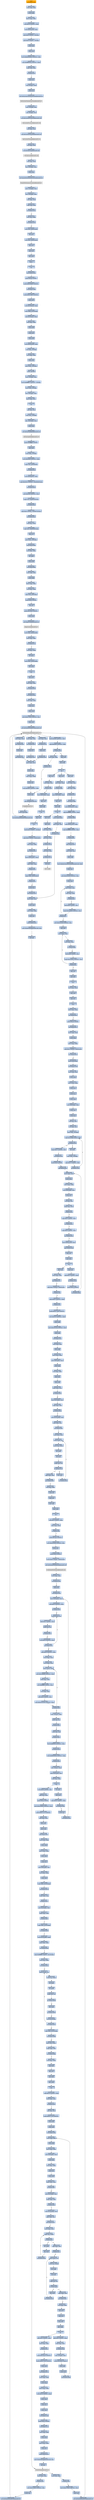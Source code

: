 digraph G {
node[shape=rectangle,style=filled,fillcolor=lightsteelblue,color=lightsteelblue]
bgcolor="transparent"
a0x004106becall_0x004131b9[label="start\ncall 0x004131b9",color="lightgrey",fillcolor="orange"];
a0x004131b9movl_edi_edi[label="0x004131b9\nmovl %edi, %edi"];
a0x004131bbpushl_ebp[label="0x004131bb\npushl %ebp"];
a0x004131bcmovl_esp_ebp[label="0x004131bc\nmovl %esp, %ebp"];
a0x004131besubl_0x10UINT8_esp[label="0x004131be\nsubl $0x10<UINT8>, %esp"];
a0x004131c1movl_0x0041a040_eax[label="0x004131c1\nmovl 0x0041a040, %eax"];
a0x004131c6andl_0x0UINT8__8ebp_[label="0x004131c6\nandl $0x0<UINT8>, -8(%ebp)"];
a0x004131caandl_0x0UINT8__4ebp_[label="0x004131ca\nandl $0x0<UINT8>, -4(%ebp)"];
a0x004131cepushl_ebx[label="0x004131ce\npushl %ebx"];
a0x004131cfpushl_edi[label="0x004131cf\npushl %edi"];
a0x004131d0movl_0xbb40e64eUINT32_edi[label="0x004131d0\nmovl $0xbb40e64e<UINT32>, %edi"];
a0x004131d5movl_0xffff0000UINT32_ebx[label="0x004131d5\nmovl $0xffff0000<UINT32>, %ebx"];
a0x004131dacmpl_edi_eax[label="0x004131da\ncmpl %edi, %eax"];
a0x004131dcje_0x004131eb[label="0x004131dc\nje 0x004131eb"];
a0x004131ebpushl_esi[label="0x004131eb\npushl %esi"];
a0x004131ecleal__8ebp__eax[label="0x004131ec\nleal -8(%ebp), %eax"];
a0x004131efpushl_eax[label="0x004131ef\npushl %eax"];
a0x004131f0call_GetSystemTimeAsFileTime_kernel32_dll[label="0x004131f0\ncall GetSystemTimeAsFileTime@kernel32.dll"];
GetSystemTimeAsFileTime_kernel32_dll[label="GetSystemTimeAsFileTime@kernel32.dll",color="lightgrey",fillcolor="lightgrey"];
a0x004131f6movl__4ebp__esi[label="0x004131f6\nmovl -4(%ebp), %esi"];
a0x004131f9xorl__8ebp__esi[label="0x004131f9\nxorl -8(%ebp), %esi"];
a0x004131fccall_GetCurrentProcessId_kernel32_dll[label="0x004131fc\ncall GetCurrentProcessId@kernel32.dll"];
GetCurrentProcessId_kernel32_dll[label="GetCurrentProcessId@kernel32.dll",color="lightgrey",fillcolor="lightgrey"];
a0x00413202xorl_eax_esi[label="0x00413202\nxorl %eax, %esi"];
a0x00413204call_GetCurrentThreadId_kernel32_dll[label="0x00413204\ncall GetCurrentThreadId@kernel32.dll"];
GetCurrentThreadId_kernel32_dll[label="GetCurrentThreadId@kernel32.dll",color="lightgrey",fillcolor="lightgrey"];
a0x0041320axorl_eax_esi[label="0x0041320a\nxorl %eax, %esi"];
a0x0041320ccall_GetTickCount_kernel32_dll[label="0x0041320c\ncall GetTickCount@kernel32.dll"];
GetTickCount_kernel32_dll[label="GetTickCount@kernel32.dll",color="lightgrey",fillcolor="lightgrey"];
a0x00413212xorl_eax_esi[label="0x00413212\nxorl %eax, %esi"];
a0x00413214leal__16ebp__eax[label="0x00413214\nleal -16(%ebp), %eax"];
a0x00413217pushl_eax[label="0x00413217\npushl %eax"];
a0x00413218call_QueryPerformanceCounter_kernel32_dll[label="0x00413218\ncall QueryPerformanceCounter@kernel32.dll"];
QueryPerformanceCounter_kernel32_dll[label="QueryPerformanceCounter@kernel32.dll",color="lightgrey",fillcolor="lightgrey"];
a0x0041321emovl__12ebp__eax[label="0x0041321e\nmovl -12(%ebp), %eax"];
a0x00413221xorl__16ebp__eax[label="0x00413221\nxorl -16(%ebp), %eax"];
a0x00413224xorl_eax_esi[label="0x00413224\nxorl %eax, %esi"];
a0x00413226cmpl_edi_esi[label="0x00413226\ncmpl %edi, %esi"];
a0x00413228jne_0x00413231[label="0x00413228\njne 0x00413231"];
a0x00413231testl_esi_ebx[label="0x00413231\ntestl %esi, %ebx"];
a0x00413233jne_0x0041323c[label="0x00413233\njne 0x0041323c"];
a0x0041323cmovl_esi_0x0041a040[label="0x0041323c\nmovl %esi, 0x0041a040"];
a0x00413242notl_esi[label="0x00413242\nnotl %esi"];
a0x00413244movl_esi_0x0041a044[label="0x00413244\nmovl %esi, 0x0041a044"];
a0x0041324apopl_esi[label="0x0041324a\npopl %esi"];
a0x0041324bpopl_edi[label="0x0041324b\npopl %edi"];
a0x0041324cpopl_ebx[label="0x0041324c\npopl %ebx"];
a0x0041324dleave_[label="0x0041324d\nleave "];
a0x0041324eret[label="0x0041324e\nret"];
a0x004106c3jmp_0x00410540[label="0x004106c3\njmp 0x00410540"];
a0x00410540pushl_0x58UINT8[label="0x00410540\npushl $0x58<UINT8>"];
a0x00410542pushl_0x418c68UINT32[label="0x00410542\npushl $0x418c68<UINT32>"];
a0x00410547call_0x00411890[label="0x00410547\ncall 0x00411890"];
a0x00411890pushl_0x4118f0UINT32[label="0x00411890\npushl $0x4118f0<UINT32>"];
a0x00411895pushl_fs_0[label="0x00411895\npushl %fs:0"];
a0x0041189cmovl_0x10esp__eax[label="0x0041189c\nmovl 0x10(%esp), %eax"];
a0x004118a0movl_ebp_0x10esp_[label="0x004118a0\nmovl %ebp, 0x10(%esp)"];
a0x004118a4leal_0x10esp__ebp[label="0x004118a4\nleal 0x10(%esp), %ebp"];
a0x004118a8subl_eax_esp[label="0x004118a8\nsubl %eax, %esp"];
a0x004118aapushl_ebx[label="0x004118aa\npushl %ebx"];
a0x004118abpushl_esi[label="0x004118ab\npushl %esi"];
a0x004118acpushl_edi[label="0x004118ac\npushl %edi"];
a0x004118admovl_0x0041a040_eax[label="0x004118ad\nmovl 0x0041a040, %eax"];
a0x004118b2xorl_eax__4ebp_[label="0x004118b2\nxorl %eax, -4(%ebp)"];
a0x004118b5xorl_ebp_eax[label="0x004118b5\nxorl %ebp, %eax"];
a0x004118b7pushl_eax[label="0x004118b7\npushl %eax"];
a0x004118b8movl_esp__24ebp_[label="0x004118b8\nmovl %esp, -24(%ebp)"];
a0x004118bbpushl__8ebp_[label="0x004118bb\npushl -8(%ebp)"];
a0x004118bemovl__4ebp__eax[label="0x004118be\nmovl -4(%ebp), %eax"];
a0x004118c1movl_0xfffffffeUINT32__4ebp_[label="0x004118c1\nmovl $0xfffffffe<UINT32>, -4(%ebp)"];
a0x004118c8movl_eax__8ebp_[label="0x004118c8\nmovl %eax, -8(%ebp)"];
a0x004118cbleal__16ebp__eax[label="0x004118cb\nleal -16(%ebp), %eax"];
a0x004118cemovl_eax_fs_0[label="0x004118ce\nmovl %eax, %fs:0"];
a0x004118d4ret[label="0x004118d4\nret"];
a0x0041054cxorl_esi_esi[label="0x0041054c\nxorl %esi, %esi"];
a0x0041054emovl_esi__4ebp_[label="0x0041054e\nmovl %esi, -4(%ebp)"];
a0x00410551leal__104ebp__eax[label="0x00410551\nleal -104(%ebp), %eax"];
a0x00410554pushl_eax[label="0x00410554\npushl %eax"];
a0x00410555call_GetStartupInfoA_kernel32_dll[label="0x00410555\ncall GetStartupInfoA@kernel32.dll"];
GetStartupInfoA_kernel32_dll[label="GetStartupInfoA@kernel32.dll",color="lightgrey",fillcolor="lightgrey"];
a0x0041055bpushl_0xfffffffeUINT8[label="0x0041055b\npushl $0xfffffffe<UINT8>"];
a0x0041055dpopl_edi[label="0x0041055d\npopl %edi"];
a0x0041055emovl_edi__4ebp_[label="0x0041055e\nmovl %edi, -4(%ebp)"];
a0x00410561movl_0x5a4dUINT32_eax[label="0x00410561\nmovl $0x5a4d<UINT32>, %eax"];
a0x00410566cmpw_ax_0x00400000[label="0x00410566\ncmpw %ax, 0x00400000"];
a0x0041056djne_0x004105a7[label="0x0041056d\njne 0x004105a7"];
a0x0041056fmovl_0x0040003c_eax[label="0x0041056f\nmovl 0x0040003c, %eax"];
a0x00410574cmpl_0x4550UINT32_0x400000eax_[label="0x00410574\ncmpl $0x4550<UINT32>, 0x400000(%eax)"];
a0x0041057ejne_0x004105a7[label="0x0041057e\njne 0x004105a7"];
a0x00410580movl_0x10bUINT32_ecx[label="0x00410580\nmovl $0x10b<UINT32>, %ecx"];
a0x00410585cmpw_cx_0x400018eax_[label="0x00410585\ncmpw %cx, 0x400018(%eax)"];
a0x0041058cjne_0x004105a7[label="0x0041058c\njne 0x004105a7"];
a0x0041058ecmpl_0xeUINT8_0x400074eax_[label="0x0041058e\ncmpl $0xe<UINT8>, 0x400074(%eax)"];
a0x00410595jbe_0x004105a7[label="0x00410595\njbe 0x004105a7"];
a0x00410597xorl_ecx_ecx[label="0x00410597\nxorl %ecx, %ecx"];
a0x00410599cmpl_esi_0x4000e8eax_[label="0x00410599\ncmpl %esi, 0x4000e8(%eax)"];
a0x0041059fsetne_cl[label="0x0041059f\nsetne %cl"];
a0x004105a2movl_ecx__28ebp_[label="0x004105a2\nmovl %ecx, -28(%ebp)"];
a0x004105a5jmp_0x004105aa[label="0x004105a5\njmp 0x004105aa"];
a0x004105aaxorl_ebx_ebx[label="0x004105aa\nxorl %ebx, %ebx"];
a0x004105acincl_ebx[label="0x004105ac\nincl %ebx"];
a0x004105adpushl_ebx[label="0x004105ad\npushl %ebx"];
a0x004105aecall_0x00410bec[label="0x004105ae\ncall 0x00410bec"];
a0x00410becmovl_edi_edi[label="0x00410bec\nmovl %edi, %edi"];
a0x00410beepushl_ebp[label="0x00410bee\npushl %ebp"];
a0x00410befmovl_esp_ebp[label="0x00410bef\nmovl %esp, %ebp"];
a0x00410bf1xorl_eax_eax[label="0x00410bf1\nxorl %eax, %eax"];
a0x00410bf3cmpl_eax_0x8ebp_[label="0x00410bf3\ncmpl %eax, 0x8(%ebp)"];
a0x00410bf6pushl_0x0UINT8[label="0x00410bf6\npushl $0x0<UINT8>"];
a0x00410bf8sete_al[label="0x00410bf8\nsete %al"];
a0x00410bfbpushl_0x1000UINT32[label="0x00410bfb\npushl $0x1000<UINT32>"];
a0x00410c00pushl_eax[label="0x00410c00\npushl %eax"];
a0x00410c01call_HeapCreate_kernel32_dll[label="0x00410c01\ncall HeapCreate@kernel32.dll"];
HeapCreate_kernel32_dll[label="HeapCreate@kernel32.dll",color="lightgrey",fillcolor="lightgrey"];
a0x00410c07movl_eax_0x0041b008[label="0x00410c07\nmovl %eax, 0x0041b008"];
a0x00410c0ctestl_eax_eax[label="0x00410c0c\ntestl %eax, %eax"];
a0x00410c0ejne_0x00410c12[label="0x00410c0e\njne 0x00410c12"];
a0x00410c12xorl_eax_eax[label="0x00410c12\nxorl %eax, %eax"];
a0x00410c14incl_eax[label="0x00410c14\nincl %eax"];
a0x00410c15movl_eax_0x0041b8b4[label="0x00410c15\nmovl %eax, 0x0041b8b4"];
a0x00410c1apopl_ebp[label="0x00410c1a\npopl %ebp"];
a0x00410c1bret[label="0x00410c1b\nret"];
a0x004105b3popl_ecx[label="0x004105b3\npopl %ecx"];
a0x004105b4testl_eax_eax[label="0x004105b4\ntestl %eax, %eax"];
a0x004105b6jne_0x004105c0[label="0x004105b6\njne 0x004105c0"];
a0x004105c0call_0x0041302c[label="0x004105c0\ncall 0x0041302c"];
a0x0041302cmovl_edi_edi[label="0x0041302c\nmovl %edi, %edi"];
a0x0041302epushl_esi[label="0x0041302e\npushl %esi"];
a0x0041302fpushl_edi[label="0x0041302f\npushl %edi"];
a0x00413030movl_0x417844UINT32_esi[label="0x00413030\nmovl $0x417844<UINT32>, %esi"];
a0x00413035pushl_esi[label="0x00413035\npushl %esi"];
a0x00413036call_GetModuleHandleW_kernel32_dll[label="0x00413036\ncall GetModuleHandleW@kernel32.dll"];
GetModuleHandleW_kernel32_dll[label="GetModuleHandleW@kernel32.dll",color="lightgrey",fillcolor="lightgrey"];
a0x0041303ctestl_eax_eax[label="0x0041303c\ntestl %eax, %eax"];
a0x0041303ejne_0x00413047[label="0x0041303e\njne 0x00413047"];
a0x00413040pushl_esi[label="0x00413040\npushl %esi"];
a0x00413041call_0x00411e35[label="0x00413041\ncall 0x00411e35"];
a0x00411e35movl_edi_edi[label="0x00411e35\nmovl %edi, %edi"];
a0x00411e37pushl_ebp[label="0x00411e37\npushl %ebp"];
a0x00411e38movl_esp_ebp[label="0x00411e38\nmovl %esp, %ebp"];
a0x00411e3apushl_edi[label="0x00411e3a\npushl %edi"];
a0x00411e3bmovl_0x3e8UINT32_edi[label="0x00411e3b\nmovl $0x3e8<UINT32>, %edi"];
a0x00411e40pushl_edi[label="0x00411e40\npushl %edi"];
a0x00411e41call_Sleep_kernel32_dll[label="0x00411e41\ncall Sleep@kernel32.dll"];
Sleep_kernel32_dll[label="Sleep@kernel32.dll",color="lightgrey",fillcolor="lightgrey"];
a0x00411e47pushl_0x8ebp_[label="0x00411e47\npushl 0x8(%ebp)"];
a0x00411e4acall_GetModuleHandleW_kernel32_dll[label="0x00411e4a\ncall GetModuleHandleW@kernel32.dll"];
a0x00411e50addl_0x3e8UINT32_edi[label="0x00411e50\naddl $0x3e8<UINT32>, %edi"];
a0x00411e56cmpl_0xea60UINT32_edi[label="0x00411e56\ncmpl $0xea60<UINT32>, %edi"];
a0x00411e5cja_0x00411e62[label="0x00411e5c\nja 0x00411e62"];
a0x00411e5etestl_eax_eax[label="0x00411e5e\ntestl %eax, %eax"];
a0x00411e60je_0x00411e40[label="0x00411e60\nje 0x00411e40"];
a0x00411e62popl_edi[label="0x00411e62\npopl %edi"];
a0x00411e63popl_ebp[label="0x00411e63\npopl %ebp"];
a0x00411e64ret[label="0x00411e64\nret"];
a0x00413046popl_ecx[label="0x00413046\npopl %ecx"];
a0x00413047movl_eax_edi[label="0x00413047\nmovl %eax, %edi"];
a0x00413049testl_edi_edi[label="0x00413049\ntestl %edi, %edi"];
a0x0041304bje_0x004131af[label="0x0041304b\nje 0x004131af"];
a0x004131afcall_0x00412d46[label="0x004131af\ncall 0x00412d46"];
a0x00412d46movl_0x0041a410_eax[label="0x00412d46\nmovl 0x0041a410, %eax"];
a0x00412d4bcmpl_0xffffffffUINT8_eax[label="0x00412d4b\ncmpl $0xffffffff<UINT8>, %eax"];
a0x00412d4eje_0x00412d66[label="0x00412d4e\nje 0x00412d66"];
a0x00412d66movl_0x0041a414_eax[label="0x00412d66\nmovl 0x0041a414, %eax"];
a0x00412d6bcmpl_0xffffffffUINT8_eax[label="0x00412d6b\ncmpl $0xffffffff<UINT8>, %eax"];
a0x00412d6eje_0x00412d7e[label="0x00412d6e\nje 0x00412d7e"];
a0x00412d7ejmp_0x00410c67[label="0x00412d7e\njmp 0x00410c67"];
a0x00410c67movl_edi_edi[label="0x00410c67\nmovl %edi, %edi"];
a0x00410c69pushl_ebx[label="0x00410c69\npushl %ebx"];
a0x00410c6amovl_DeleteCriticalSection_kernel32_dll_ebx[label="0x00410c6a\nmovl DeleteCriticalSection@kernel32.dll, %ebx"];
a0x00410c70pushl_esi[label="0x00410c70\npushl %esi"];
a0x00410c71movl_0x41a1e0UINT32_esi[label="0x00410c71\nmovl $0x41a1e0<UINT32>, %esi"];
a0x00410c76pushl_edi[label="0x00410c76\npushl %edi"];
a0x00410c77movl_esi__edi[label="0x00410c77\nmovl (%esi), %edi"];
a0x00410c79testl_edi_edi[label="0x00410c79\ntestl %edi, %edi"];
a0x00410c7bje_0x00410c90[label="0x00410c7b\nje 0x00410c90"];
a0x00410c90addl_0x8UINT8_esi[label="0x00410c90\naddl $0x8<UINT8>, %esi"];
a0x00410c93cmpl_0x41a300UINT32_esi[label="0x00410c93\ncmpl $0x41a300<UINT32>, %esi"];
a0x00410c99jl_0x00410c77[label="0x00410c99\njl 0x00410c77"];
a0x00410c9bmovl_0x41a1e0UINT32_esi[label="0x00410c9b\nmovl $0x41a1e0<UINT32>, %esi"];
a0x00410ca0popl_edi[label="0x00410ca0\npopl %edi"];
a0x00410ca1movl_esi__eax[label="0x00410ca1\nmovl (%esi), %eax"];
a0x00410ca3testl_eax_eax[label="0x00410ca3\ntestl %eax, %eax"];
a0x00410ca5je_0x00410cb0[label="0x00410ca5\nje 0x00410cb0"];
a0x00410cb0addl_0x8UINT8_esi[label="0x00410cb0\naddl $0x8<UINT8>, %esi"];
a0x00410cb3cmpl_0x41a300UINT32_esi[label="0x00410cb3\ncmpl $0x41a300<UINT32>, %esi"];
a0x00410cb9jl_0x00410ca1[label="0x00410cb9\njl 0x00410ca1"];
a0x00410cbbpopl_esi[label="0x00410cbb\npopl %esi"];
a0x00410cbcpopl_ebx[label="0x00410cbc\npopl %ebx"];
a0x00410cbdret[label="0x00410cbd\nret"];
a0x004131b4xorl_eax_eax[label="0x004131b4\nxorl %eax, %eax"];
a0x004131b6popl_edi[label="0x004131b6\npopl %edi"];
a0x004131b7popl_esi[label="0x004131b7\npopl %esi"];
a0x004131b8ret[label="0x004131b8\nret"];
a0x004105c5testl_eax_eax[label="0x004105c5\ntestl %eax, %eax"];
a0x004105c7jne_0x004105d1[label="0x004105c7\njne 0x004105d1"];
a0x004105c9pushl_0x10UINT8[label="0x004105c9\npushl $0x10<UINT8>"];
a0x004105cbcall_0x00410517[label="0x004105cb\ncall 0x00410517"];
a0x00410517movl_edi_edi[label="0x00410517\nmovl %edi, %edi"];
a0x00410519pushl_ebp[label="0x00410519\npushl %ebp"];
a0x0041051amovl_esp_ebp[label="0x0041051a\nmovl %esp, %ebp"];
a0x0041051ccmpl_0x1UINT8_0x0041acd8[label="0x0041051c\ncmpl $0x1<UINT8>, 0x0041acd8"];
a0x00410523jne_0x0041052a[label="0x00410523\njne 0x0041052a"];
a0x0041052apushl_0x8ebp_[label="0x0041052a\npushl 0x8(%ebp)"];
a0x0041052dcall_0x0041216e[label="0x0041052d\ncall 0x0041216e"];
a0x0041216emovl_edi_edi[label="0x0041216e\nmovl %edi, %edi"];
a0x00412170pushl_ebp[label="0x00412170\npushl %ebp"];
a0x00412171movl_esp_ebp[label="0x00412171\nmovl %esp, %ebp"];
a0x00412173pushl_ecx[label="0x00412173\npushl %ecx"];
a0x00412174pushl_ecx[label="0x00412174\npushl %ecx"];
a0x00412175pushl_ebx[label="0x00412175\npushl %ebx"];
a0x00412176movl_0x8ebp__ebx[label="0x00412176\nmovl 0x8(%ebp), %ebx"];
a0x00412179pushl_esi[label="0x00412179\npushl %esi"];
a0x0041217apushl_edi[label="0x0041217a\npushl %edi"];
a0x0041217bxorl_esi_esi[label="0x0041217b\nxorl %esi, %esi"];
a0x0041217dxorl_edi_edi[label="0x0041217d\nxorl %edi, %edi"];
a0x0041217fmovl_edi__4ebp_[label="0x0041217f\nmovl %edi, -4(%ebp)"];
a0x00412182cmpl_0x41a308edi8__ebx[label="0x00412182\ncmpl 0x41a308(,%edi,8), %ebx"];
a0x00412189je_0x00412194[label="0x00412189\nje 0x00412194"];
a0x0041218bincl_edi[label="0x0041218b\nincl %edi"];
a0x0041218cmovl_edi__4ebp_[label="0x0041218c\nmovl %edi, -4(%ebp)"];
a0x0041218fcmpl_0x17UINT8_edi[label="0x0041218f\ncmpl $0x17<UINT8>, %edi"];
a0x00412192jb_0x00412182[label="0x00412192\njb 0x00412182"];
a0x00412194cmpl_0x17UINT8_edi[label="0x00412194\ncmpl $0x17<UINT8>, %edi"];
a0x00412197jae_0x00412314[label="0x00412197\njae 0x00412314"];
a0x0041219dpushl_0x3UINT8[label="0x0041219d\npushl $0x3<UINT8>"];
a0x0041219fcall_0x00414503[label="0x0041219f\ncall 0x00414503"];
a0x00414503movl_edi_edi[label="0x00414503\nmovl %edi, %edi"];
a0x00414505pushl_ebp[label="0x00414505\npushl %ebp"];
a0x00414506movl_esp_ebp[label="0x00414506\nmovl %esp, %ebp"];
a0x00414508movl_0x8ebp__ecx[label="0x00414508\nmovl 0x8(%ebp), %ecx"];
a0x0041450bpushl_esi[label="0x0041450b\npushl %esi"];
a0x0041450cxorl_esi_esi[label="0x0041450c\nxorl %esi, %esi"];
a0x0041450ecmpl_esi_ecx[label="0x0041450e\ncmpl %esi, %ecx"];
a0x00414510jl_0x00414530[label="0x00414510\njl 0x00414530"];
a0x00414512cmpl_0x2UINT8_ecx[label="0x00414512\ncmpl $0x2<UINT8>, %ecx"];
a0x00414515jle_0x00414523[label="0x00414515\njle 0x00414523"];
a0x00414517cmpl_0x3UINT8_ecx[label="0x00414517\ncmpl $0x3<UINT8>, %ecx"];
a0x0041451ajne_0x00414530[label="0x0041451a\njne 0x00414530"];
a0x0041451cmovl_0x0041acd8_eax[label="0x0041451c\nmovl 0x0041acd8, %eax"];
a0x00414521jmp_0x0041454b[label="0x00414521\njmp 0x0041454b"];
a0x0041454bpopl_esi[label="0x0041454b\npopl %esi"];
a0x0041454cpopl_ebp[label="0x0041454c\npopl %ebp"];
a0x0041454dret[label="0x0041454d\nret"];
a0x004121a4popl_ecx[label="0x004121a4\npopl %ecx"];
a0x004121a5cmpl_0x1UINT8_eax[label="0x004121a5\ncmpl $0x1<UINT8>, %eax"];
a0x004121a8je_0x004122e2[label="0x004121a8\nje 0x004122e2"];
a0x004121aepushl_0x3UINT8[label="0x004121ae\npushl $0x3<UINT8>"];
a0x004121b0call_0x00414503[label="0x004121b0\ncall 0x00414503"];
a0x004121b5popl_ecx[label="0x004121b5\npopl %ecx"];
a0x004121b6testl_eax_eax[label="0x004121b6\ntestl %eax, %eax"];
a0x004121b8jne_0x004121c7[label="0x004121b8\njne 0x004121c7"];
a0x004121bacmpl_0x1UINT8_0x0041a03c[label="0x004121ba\ncmpl $0x1<UINT8>, 0x0041a03c"];
a0x004121c1je_0x004122e2[label="0x004121c1\nje 0x004122e2"];
a0x004121c7cmpl_0xfcUINT32_ebx[label="0x004121c7\ncmpl $0xfc<UINT32>, %ebx"];
a0x004121cdje_0x00412314[label="0x004121cd\nje 0x00412314"];
a0x004121d3pushl_0x417798UINT32[label="0x004121d3\npushl $0x417798<UINT32>"];
a0x004121d8movl_0x314UINT32_ebx[label="0x004121d8\nmovl $0x314<UINT32>, %ebx"];
a0x004121ddpushl_ebx[label="0x004121dd\npushl %ebx"];
a0x004121demovl_0x41b1a0UINT32_edi[label="0x004121de\nmovl $0x41b1a0<UINT32>, %edi"];
a0x004121e3pushl_edi[label="0x004121e3\npushl %edi"];
a0x004121e4call_0x00413257[label="0x004121e4\ncall 0x00413257"];
a0x00413257movl_edi_edi[label="0x00413257\nmovl %edi, %edi"];
a0x00413259pushl_ebp[label="0x00413259\npushl %ebp"];
a0x0041325amovl_esp_ebp[label="0x0041325a\nmovl %esp, %ebp"];
a0x0041325cmovl_0x8ebp__ecx[label="0x0041325c\nmovl 0x8(%ebp), %ecx"];
a0x0041325fpushl_ebx[label="0x0041325f\npushl %ebx"];
a0x00413260xorl_ebx_ebx[label="0x00413260\nxorl %ebx, %ebx"];
a0x00413262pushl_esi[label="0x00413262\npushl %esi"];
a0x00413263pushl_edi[label="0x00413263\npushl %edi"];
a0x00413264cmpl_ebx_ecx[label="0x00413264\ncmpl %ebx, %ecx"];
a0x00413266je_0x0041326f[label="0x00413266\nje 0x0041326f"];
a0x00413268movl_0xcebp__edi[label="0x00413268\nmovl 0xc(%ebp), %edi"];
a0x0041326bcmpl_ebx_edi[label="0x0041326b\ncmpl %ebx, %edi"];
a0x0041326dja_0x0041328a[label="0x0041326d\nja 0x0041328a"];
a0x0041328amovl_0x10ebp__esi[label="0x0041328a\nmovl 0x10(%ebp), %esi"];
a0x0041328dcmpl_ebx_esi[label="0x0041328d\ncmpl %ebx, %esi"];
a0x0041328fjne_0x00413295[label="0x0041328f\njne 0x00413295"];
a0x00413295movl_ecx_edx[label="0x00413295\nmovl %ecx, %edx"];
a0x00413297movb_esi__al[label="0x00413297\nmovb (%esi), %al"];
a0x00413299movb_al_edx_[label="0x00413299\nmovb %al, (%edx)"];
a0x0041329bincl_edx[label="0x0041329b\nincl %edx"];
a0x0041329cincl_esi[label="0x0041329c\nincl %esi"];
a0x0041329dcmpb_bl_al[label="0x0041329d\ncmpb %bl, %al"];
a0x0041329fje_0x004132a4[label="0x0041329f\nje 0x004132a4"];
a0x004132a1decl_edi[label="0x004132a1\ndecl %edi"];
a0x004132a2jne_0x00413297[label="0x004132a2\njne 0x00413297"];
a0x004132a4cmpl_ebx_edi[label="0x004132a4\ncmpl %ebx, %edi"];
a0x004132a6jne_0x004132b8[label="0x004132a6\njne 0x004132b8"];
a0x004132b8xorl_eax_eax[label="0x004132b8\nxorl %eax, %eax"];
a0x004132bapopl_edi[label="0x004132ba\npopl %edi"];
a0x004132bbpopl_esi[label="0x004132bb\npopl %esi"];
a0x004132bcpopl_ebx[label="0x004132bc\npopl %ebx"];
a0x004132bdpopl_ebp[label="0x004132bd\npopl %ebp"];
a0x004132beret[label="0x004132be\nret"];
a0x004121e9addl_0xcUINT8_esp[label="0x004121e9\naddl $0xc<UINT8>, %esp"];
a0x004121ectestl_eax_eax[label="0x004121ec\ntestl %eax, %eax"];
a0x004121eeje_0x004121fd[label="0x004121ee\nje 0x004121fd"];
a0x004121fdpushl_0x104UINT32[label="0x004121fd\npushl $0x104<UINT32>"];
a0x00412202movl_0x41b1b9UINT32_esi[label="0x00412202\nmovl $0x41b1b9<UINT32>, %esi"];
a0x00412207pushl_esi[label="0x00412207\npushl %esi"];
a0x00412208pushl_0x0UINT8[label="0x00412208\npushl $0x0<UINT8>"];
a0x0041220amovb_0x0UINT8_0x0041b2bd[label="0x0041220a\nmovb $0x0<UINT8>, 0x0041b2bd"];
a0x00412211call_GetModuleFileNameA_kernel32_dll[label="0x00412211\ncall GetModuleFileNameA@kernel32.dll"];
GetModuleFileNameA_kernel32_dll[label="GetModuleFileNameA@kernel32.dll",color="lightgrey",fillcolor="lightgrey"];
a0x00412217testl_eax_eax[label="0x00412217\ntestl %eax, %eax"];
a0x00412219jne_0x00412241[label="0x00412219\njne 0x00412241"];
a0x00412241pushl_esi[label="0x00412241\npushl %esi"];
a0x00412242call_0x004132c0[label="0x00412242\ncall 0x004132c0"];
a0x004132c0movl_0x4esp__ecx[label="0x004132c0\nmovl 0x4(%esp), %ecx"];
a0x004132c4testl_0x3UINT32_ecx[label="0x004132c4\ntestl $0x3<UINT32>, %ecx"];
a0x004132caje_0x004132f0[label="0x004132ca\nje 0x004132f0"];
a0x004132ccmovb_ecx__al[label="0x004132cc\nmovb (%ecx), %al"];
a0x004132ceaddl_0x1UINT8_ecx[label="0x004132ce\naddl $0x1<UINT8>, %ecx"];
a0x004132d1testb_al_al[label="0x004132d1\ntestb %al, %al"];
a0x004132d3je_0x00413323[label="0x004132d3\nje 0x00413323"];
a0x004132d5testl_0x3UINT32_ecx[label="0x004132d5\ntestl $0x3<UINT32>, %ecx"];
a0x004132dbjne_0x004132cc[label="0x004132db\njne 0x004132cc"];
a0x004132ddaddl_0x0UINT32_eax[label="0x004132dd\naddl $0x0<UINT32>, %eax"];
a0x004132e2leal_esp__esp[label="0x004132e2\nleal (%esp), %esp"];
a0x004132e9leal_esp__esp[label="0x004132e9\nleal (%esp), %esp"];
a0x004132f0movl_ecx__eax[label="0x004132f0\nmovl (%ecx), %eax"];
a0x004132f2movl_0x7efefeffUINT32_edx[label="0x004132f2\nmovl $0x7efefeff<UINT32>, %edx"];
a0x004132f7addl_eax_edx[label="0x004132f7\naddl %eax, %edx"];
a0x004132f9xorl_0xffffffffUINT8_eax[label="0x004132f9\nxorl $0xffffffff<UINT8>, %eax"];
a0x004132fcxorl_edx_eax[label="0x004132fc\nxorl %edx, %eax"];
a0x004132feaddl_0x4UINT8_ecx[label="0x004132fe\naddl $0x4<UINT8>, %ecx"];
a0x00413301testl_0x81010100UINT32_eax[label="0x00413301\ntestl $0x81010100<UINT32>, %eax"];
a0x00413306je_0x004132f0[label="0x00413306\nje 0x004132f0"];
a0x00413308movl__4ecx__eax[label="0x00413308\nmovl -4(%ecx), %eax"];
a0x0041330btestb_al_al[label="0x0041330b\ntestb %al, %al"];
a0x0041330dje_0x00413341[label="0x0041330d\nje 0x00413341"];
a0x0041330ftestb_ah_ah[label="0x0041330f\ntestb %ah, %ah"];
a0x00413311je_0x00413337[label="0x00413311\nje 0x00413337"];
a0x00413313testl_0xff0000UINT32_eax[label="0x00413313\ntestl $0xff0000<UINT32>, %eax"];
a0x00413318je_0x0041332d[label="0x00413318\nje 0x0041332d"];
a0x0041331atestl_0xff000000UINT32_eax[label="0x0041331a\ntestl $0xff000000<UINT32>, %eax"];
a0x0041331fje_0x00413323[label="0x0041331f\nje 0x00413323"];
a0x00413323leal__1ecx__eax[label="0x00413323\nleal -1(%ecx), %eax"];
a0x00413326movl_0x4esp__ecx[label="0x00413326\nmovl 0x4(%esp), %ecx"];
a0x0041332asubl_ecx_eax[label="0x0041332a\nsubl %ecx, %eax"];
a0x0041332cret[label="0x0041332c\nret"];
a0x00412247incl_eax[label="0x00412247\nincl %eax"];
a0x00412248popl_ecx[label="0x00412248\npopl %ecx"];
a0x00412249cmpl_0x3cUINT8_eax[label="0x00412249\ncmpl $0x3c<UINT8>, %eax"];
a0x0041224cjbe_0x00412286[label="0x0041224c\njbe 0x00412286"];
a0x0041224epushl_esi[label="0x0041224e\npushl %esi"];
a0x0041224fcall_0x004132c0[label="0x0041224f\ncall 0x004132c0"];
a0x00412254subl_0x3bUINT8_esi[label="0x00412254\nsubl $0x3b<UINT8>, %esi"];
a0x00412257addl_esi_eax[label="0x00412257\naddl %esi, %eax"];
a0x00412259pushl_0x3UINT8[label="0x00412259\npushl $0x3<UINT8>"];
a0x0041225bmovl_0x41b4b4UINT32_ecx[label="0x0041225b\nmovl $0x41b4b4<UINT32>, %ecx"];
a0x00412260pushl_0x41777cUINT32[label="0x00412260\npushl $0x41777c<UINT32>"];
a0x00412265subl_eax_ecx[label="0x00412265\nsubl %eax, %ecx"];
a0x00412267pushl_ecx[label="0x00412267\npushl %ecx"];
a0x00412268pushl_eax[label="0x00412268\npushl %eax"];
a0x00412269call_0x0041444e[label="0x00412269\ncall 0x0041444e"];
a0x0041444emovl_edi_edi[label="0x0041444e\nmovl %edi, %edi"];
a0x00414450pushl_ebp[label="0x00414450\npushl %ebp"];
a0x00414451movl_esp_ebp[label="0x00414451\nmovl %esp, %ebp"];
a0x00414453pushl_ebx[label="0x00414453\npushl %ebx"];
a0x00414454pushl_esi[label="0x00414454\npushl %esi"];
a0x00414455movl_0x8ebp__esi[label="0x00414455\nmovl 0x8(%ebp), %esi"];
a0x00414458xorl_ebx_ebx[label="0x00414458\nxorl %ebx, %ebx"];
a0x0041445apushl_edi[label="0x0041445a\npushl %edi"];
a0x0041445bcmpl_ebx_0x14ebp_[label="0x0041445b\ncmpl %ebx, 0x14(%ebp)"];
a0x0041445ejne_0x00414470[label="0x0041445e\njne 0x00414470"];
a0x00414470cmpl_ebx_esi[label="0x00414470\ncmpl %ebx, %esi"];
a0x00414472je_0x0041447b[label="0x00414472\nje 0x0041447b"];
a0x00414474movl_0xcebp__edi[label="0x00414474\nmovl 0xc(%ebp), %edi"];
a0x00414477cmpl_ebx_edi[label="0x00414477\ncmpl %ebx, %edi"];
a0x00414479ja_0x00414496[label="0x00414479\nja 0x00414496"];
a0x00414496cmpl_ebx_0x14ebp_[label="0x00414496\ncmpl %ebx, 0x14(%ebp)"];
a0x00414499jne_0x0041449f[label="0x00414499\njne 0x0041449f"];
a0x0041449fmovl_0x10ebp__edx[label="0x0041449f\nmovl 0x10(%ebp), %edx"];
a0x004144a2cmpl_ebx_edx[label="0x004144a2\ncmpl %ebx, %edx"];
a0x004144a4jne_0x004144aa[label="0x004144a4\njne 0x004144aa"];
a0x004144aacmpl_0xffffffffUINT8_0x14ebp_[label="0x004144aa\ncmpl $0xffffffff<UINT8>, 0x14(%ebp)"];
a0x004144aemovl_esi_eax[label="0x004144ae\nmovl %esi, %eax"];
a0x004144b0jne_0x004144c1[label="0x004144b0\njne 0x004144c1"];
a0x004144c1movb_edx__cl[label="0x004144c1\nmovb (%edx), %cl"];
a0x004144c3movb_cl_eax_[label="0x004144c3\nmovb %cl, (%eax)"];
a0x004144c5incl_eax[label="0x004144c5\nincl %eax"];
a0x004144c6incl_edx[label="0x004144c6\nincl %edx"];
a0x004144c7cmpb_bl_cl[label="0x004144c7\ncmpb %bl, %cl"];
a0x004144c9je_0x004144d3[label="0x004144c9\nje 0x004144d3"];
a0x004144cbdecl_edi[label="0x004144cb\ndecl %edi"];
a0x004144ccje_0x004144d3[label="0x004144cc\nje 0x004144d3"];
a0x004144cedecl_0x14ebp_[label="0x004144ce\ndecl 0x14(%ebp)"];
a0x004144d1jne_0x004144c1[label="0x004144d1\njne 0x004144c1"];
a0x004144d3cmpl_ebx_0x14ebp_[label="0x004144d3\ncmpl %ebx, 0x14(%ebp)"];
a0x004144d6jne_0x004144da[label="0x004144d6\njne 0x004144da"];
a0x004144d8movb_bl_eax_[label="0x004144d8\nmovb %bl, (%eax)"];
a0x004144dacmpl_ebx_edi[label="0x004144da\ncmpl %ebx, %edi"];
a0x004144dcjne_0x00414469[label="0x004144dc\njne 0x00414469"];
a0x00414469xorl_eax_eax[label="0x00414469\nxorl %eax, %eax"];
a0x0041446bpopl_edi[label="0x0041446b\npopl %edi"];
a0x0041446cpopl_esi[label="0x0041446c\npopl %esi"];
a0x0041446dpopl_ebx[label="0x0041446d\npopl %ebx"];
a0x0041446epopl_ebp[label="0x0041446e\npopl %ebp"];
a0x0041446fret[label="0x0041446f\nret"];
a0x0041226eaddl_0x14UINT8_esp[label="0x0041226e\naddl $0x14<UINT8>, %esp"];
a0x00412271testl_eax_eax[label="0x00412271\ntestl %eax, %eax"];
a0x00412273je_0x00412286[label="0x00412273\nje 0x00412286"];
a0x00412286xorl_esi_esi[label="0x00412286\nxorl %esi, %esi"];
a0x00412288pushl_0x417778UINT32[label="0x00412288\npushl $0x417778<UINT32>"];
a0x0041228dpushl_ebx[label="0x0041228d\npushl %ebx"];
a0x0041228epushl_edi[label="0x0041228e\npushl %edi"];
a0x0041228fcall_0x004143da[label="0x0041228f\ncall 0x004143da"];
a0x004143damovl_edi_edi[label="0x004143da\nmovl %edi, %edi"];
a0x004143dcpushl_ebp[label="0x004143dc\npushl %ebp"];
a0x004143ddmovl_esp_ebp[label="0x004143dd\nmovl %esp, %ebp"];
a0x004143dfmovl_0x8ebp__eax[label="0x004143df\nmovl 0x8(%ebp), %eax"];
a0x004143e2pushl_ebx[label="0x004143e2\npushl %ebx"];
a0x004143e3xorl_ebx_ebx[label="0x004143e3\nxorl %ebx, %ebx"];
a0x004143e5pushl_esi[label="0x004143e5\npushl %esi"];
a0x004143e6pushl_edi[label="0x004143e6\npushl %edi"];
a0x004143e7cmpl_ebx_eax[label="0x004143e7\ncmpl %ebx, %eax"];
a0x004143e9je_0x004143f2[label="0x004143e9\nje 0x004143f2"];
a0x004143ebmovl_0xcebp__edi[label="0x004143eb\nmovl 0xc(%ebp), %edi"];
a0x004143eecmpl_ebx_edi[label="0x004143ee\ncmpl %ebx, %edi"];
a0x004143f0ja_0x0041440d[label="0x004143f0\nja 0x0041440d"];
a0x0041440dmovl_0x10ebp__esi[label="0x0041440d\nmovl 0x10(%ebp), %esi"];
a0x00414410cmpl_ebx_esi[label="0x00414410\ncmpl %ebx, %esi"];
a0x00414412jne_0x00414418[label="0x00414412\njne 0x00414418"];
a0x00414418movl_eax_edx[label="0x00414418\nmovl %eax, %edx"];
a0x0041441acmpb_bl_edx_[label="0x0041441a\ncmpb %bl, (%edx)"];
a0x0041441cje_0x00414422[label="0x0041441c\nje 0x00414422"];
a0x0041441eincl_edx[label="0x0041441e\nincl %edx"];
a0x0041441fdecl_edi[label="0x0041441f\ndecl %edi"];
a0x00414420jne_0x0041441a[label="0x00414420\njne 0x0041441a"];
a0x00414422cmpl_ebx_edi[label="0x00414422\ncmpl %ebx, %edi"];
a0x00414424je_0x00414414[label="0x00414424\nje 0x00414414"];
a0x00414426movb_esi__cl[label="0x00414426\nmovb (%esi), %cl"];
a0x00414428movb_cl_edx_[label="0x00414428\nmovb %cl, (%edx)"];
a0x0041442aincl_edx[label="0x0041442a\nincl %edx"];
a0x0041442bincl_esi[label="0x0041442b\nincl %esi"];
a0x0041442ccmpb_bl_cl[label="0x0041442c\ncmpb %bl, %cl"];
a0x0041442eje_0x00414433[label="0x0041442e\nje 0x00414433"];
a0x00414430decl_edi[label="0x00414430\ndecl %edi"];
a0x00414431jne_0x00414426[label="0x00414431\njne 0x00414426"];
a0x00414433cmpl_ebx_edi[label="0x00414433\ncmpl %ebx, %edi"];
a0x00414435jne_0x00414447[label="0x00414435\njne 0x00414447"];
a0x00414447xorl_eax_eax[label="0x00414447\nxorl %eax, %eax"];
a0x00414449popl_edi[label="0x00414449\npopl %edi"];
a0x0041444apopl_esi[label="0x0041444a\npopl %esi"];
a0x0041444bpopl_ebx[label="0x0041444b\npopl %ebx"];
a0x0041444cpopl_ebp[label="0x0041444c\npopl %ebp"];
a0x0041444dret[label="0x0041444d\nret"];
a0x00412294addl_0xcUINT8_esp[label="0x00412294\naddl $0xc<UINT8>, %esp"];
a0x00412297testl_eax_eax[label="0x00412297\ntestl %eax, %eax"];
a0x00412299je_0x004122a8[label="0x00412299\nje 0x004122a8"];
a0x004122a8movl__4ebp__eax[label="0x004122a8\nmovl -4(%ebp), %eax"];
a0x004122abpushl_0x41a30ceax8_[label="0x004122ab\npushl 0x41a30c(,%eax,8)"];
a0x004122b2pushl_ebx[label="0x004122b2\npushl %ebx"];
a0x004122b3pushl_edi[label="0x004122b3\npushl %edi"];
a0x004122b4call_0x004143da[label="0x004122b4\ncall 0x004143da"];
a0x004122b9addl_0xcUINT8_esp[label="0x004122b9\naddl $0xc<UINT8>, %esp"];
a0x004122bctestl_eax_eax[label="0x004122bc\ntestl %eax, %eax"];
a0x004122beje_0x004122cd[label="0x004122be\nje 0x004122cd"];
a0x004122cdpushl_0x12010UINT32[label="0x004122cd\npushl $0x12010<UINT32>"];
a0x004122d2pushl_0x417750UINT32[label="0x004122d2\npushl $0x417750<UINT32>"];
a0x004122d7pushl_edi[label="0x004122d7\npushl %edi"];
a0x004122d8call_0x00414271[label="0x004122d8\ncall 0x00414271"];
a0x00414271movl_edi_edi[label="0x00414271\nmovl %edi, %edi"];
a0x00414273pushl_ebp[label="0x00414273\npushl %ebp"];
a0x00414274movl_esp_ebp[label="0x00414274\nmovl %esp, %ebp"];
a0x00414276subl_0x14UINT8_esp[label="0x00414276\nsubl $0x14<UINT8>, %esp"];
a0x00414279pushl_ebx[label="0x00414279\npushl %ebx"];
a0x0041427apushl_esi[label="0x0041427a\npushl %esi"];
a0x0041427bpushl_edi[label="0x0041427b\npushl %edi"];
a0x0041427ccall_0x00412c8e[label="0x0041427c\ncall 0x00412c8e"];
a0x00412c8epushl_0x0UINT8[label="0x00412c8e\npushl $0x0<UINT8>"];
a0x00412c90call_0x00412c1c[label="0x00412c90\ncall 0x00412c1c"];
a0x00412c1cmovl_edi_edi[label="0x00412c1c\nmovl %edi, %edi"];
a0x00412c1epushl_ebp[label="0x00412c1e\npushl %ebp"];
a0x00412c1fmovl_esp_ebp[label="0x00412c1f\nmovl %esp, %ebp"];
a0x00412c21pushl_esi[label="0x00412c21\npushl %esi"];
a0x00412c22pushl_0x0041a414[label="0x00412c22\npushl 0x0041a414"];
a0x00412c28movl_TlsGetValue_kernel32_dll_esi[label="0x00412c28\nmovl TlsGetValue@kernel32.dll, %esi"];
a0x00412c2ecall_esi[label="0x00412c2e\ncall %esi"];
TlsGetValue_kernel32_dll[label="TlsGetValue@kernel32.dll",color="lightgrey",fillcolor="lightgrey"];
a0x00412c30testl_eax_eax[label="0x00412c30\ntestl %eax, %eax"];
a0x00412c32je_0x00412c55[label="0x00412c32\nje 0x00412c55"];
a0x00412c55movl_0x417844UINT32_esi[label="0x00412c55\nmovl $0x417844<UINT32>, %esi"];
a0x00412c5apushl_esi[label="0x00412c5a\npushl %esi"];
a0x00412c5bcall_GetModuleHandleW_kernel32_dll[label="0x00412c5b\ncall GetModuleHandleW@kernel32.dll"];
a0x00412c61testl_eax_eax[label="0x00412c61\ntestl %eax, %eax"];
a0x00412c63jne_0x00412c70[label="0x00412c63\njne 0x00412c70"];
a0x00412c65pushl_esi[label="0x00412c65\npushl %esi"];
a0x00412c66call_0x00411e35[label="0x00412c66\ncall 0x00411e35"];
a0x00412c6bpopl_ecx[label="0x00412c6b\npopl %ecx"];
a0x00412c6ctestl_eax_eax[label="0x00412c6c\ntestl %eax, %eax"];
a0x00412c6eje_0x00412c88[label="0x00412c6e\nje 0x00412c88"];
a0x00412c88movl_0x8ebp__eax[label="0x00412c88\nmovl 0x8(%ebp), %eax"];
a0x00412c8bpopl_esi[label="0x00412c8b\npopl %esi"];
a0x00412c8cpopl_ebp[label="0x00412c8c\npopl %ebp"];
a0x00412c8dret[label="0x00412c8d\nret"];
a0x00412c95popl_ecx[label="0x00412c95\npopl %ecx"];
a0x00412c96ret[label="0x00412c96\nret"];
a0x00414281andl_0x0UINT8__4ebp_[label="0x00414281\nandl $0x0<UINT8>, -4(%ebp)"];
a0x00414285cmpl_0x0UINT8_0x0041b610[label="0x00414285\ncmpl $0x0<UINT8>, 0x0041b610"];
a0x0041428cmovl_eax_ebx[label="0x0041428c\nmovl %eax, %ebx"];
a0x0041428ejne_0x00414322[label="0x0041428e\njne 0x00414322"];
a0x00414322movl_0x0041b61c_eax[label="0x00414322\nmovl 0x0041b61c, %eax"];
a0x00414327cmpl_ebx_eax[label="0x00414327\ncmpl %ebx, %eax"];
a0x00414329je_0x0041437a[label="0x00414329\nje 0x0041437a"];
a0x0041432bcmpl_ebx_0x0041b620[label="0x0041432b\ncmpl %ebx, 0x0041b620"];
a0x00414331je_0x0041437a[label="0x00414331\nje 0x0041437a"];
a0x00414333pushl_eax[label="0x00414333\npushl %eax"];
a0x00414334call_0x00412c97[label="0x00414334\ncall 0x00412c97"];
a0x00412c97movl_edi_edi[label="0x00412c97\nmovl %edi, %edi"];
a0x00412c99pushl_ebp[label="0x00412c99\npushl %ebp"];
a0x00412c9amovl_esp_ebp[label="0x00412c9a\nmovl %esp, %ebp"];
a0x00412c9cpushl_esi[label="0x00412c9c\npushl %esi"];
a0x00412c9dpushl_0x0041a414[label="0x00412c9d\npushl 0x0041a414"];
a0x00412ca3movl_TlsGetValue_kernel32_dll_esi[label="0x00412ca3\nmovl TlsGetValue@kernel32.dll, %esi"];
a0x00412ca9call_esi[label="0x00412ca9\ncall %esi"];
a0x00412cabtestl_eax_eax[label="0x00412cab\ntestl %eax, %eax"];
a0x00412cadje_0x00412cd0[label="0x00412cad\nje 0x00412cd0"];
a0x00412cd0movl_0x417844UINT32_esi[label="0x00412cd0\nmovl $0x417844<UINT32>, %esi"];
a0x00412cd5pushl_esi[label="0x00412cd5\npushl %esi"];
a0x00412cd6call_GetModuleHandleW_kernel32_dll[label="0x00412cd6\ncall GetModuleHandleW@kernel32.dll"];
a0x00412cdctestl_eax_eax[label="0x00412cdc\ntestl %eax, %eax"];
a0x00412cdejne_0x00412ceb[label="0x00412cde\njne 0x00412ceb"];
a0x00412ce0pushl_esi[label="0x00412ce0\npushl %esi"];
a0x00412ce1call_0x00411e35[label="0x00412ce1\ncall 0x00411e35"];
a0x00412ce6popl_ecx[label="0x00412ce6\npopl %ecx"];
a0x00412ce7testl_eax_eax[label="0x00412ce7\ntestl %eax, %eax"];
a0x00412ce9je_0x00412d03[label="0x00412ce9\nje 0x00412d03"];
a0x00412d03movl_0x8ebp__eax[label="0x00412d03\nmovl 0x8(%ebp), %eax"];
a0x00412d06popl_esi[label="0x00412d06\npopl %esi"];
a0x00412d07popl_ebp[label="0x00412d07\npopl %ebp"];
a0x00412d08ret[label="0x00412d08\nret"];
a0x00414339pushl_0x0041b620[label="0x00414339\npushl 0x0041b620"];
a0x0041433fmovl_eax_esi[label="0x0041433f\nmovl %eax, %esi"];
a0x00414341call_0x00412c97[label="0x00414341\ncall 0x00412c97"];
a0x00414346popl_ecx[label="0x00414346\npopl %ecx"];
a0x00414347popl_ecx[label="0x00414347\npopl %ecx"];
a0x00414348movl_eax_edi[label="0x00414348\nmovl %eax, %edi"];
a0x0041434atestl_esi_esi[label="0x0041434a\ntestl %esi, %esi"];
a0x0041434cje_0x0041437a[label="0x0041434c\nje 0x0041437a"];
a0x0041434etestl_edi_edi[label="0x0041434e\ntestl %edi, %edi"];
a0x00414350je_0x0041437a[label="0x00414350\nje 0x0041437a"];
a0x00414352call_esi[label="0x00414352\ncall %esi"];
a0x9514a680[label="0x9514a680",color="lightgrey",fillcolor="lightgrey"];
a0x004106becall_0x004131b9 -> a0x004131b9movl_edi_edi [color="#000000"];
a0x004131b9movl_edi_edi -> a0x004131bbpushl_ebp [color="#000000"];
a0x004131bbpushl_ebp -> a0x004131bcmovl_esp_ebp [color="#000000"];
a0x004131bcmovl_esp_ebp -> a0x004131besubl_0x10UINT8_esp [color="#000000"];
a0x004131besubl_0x10UINT8_esp -> a0x004131c1movl_0x0041a040_eax [color="#000000"];
a0x004131c1movl_0x0041a040_eax -> a0x004131c6andl_0x0UINT8__8ebp_ [color="#000000"];
a0x004131c6andl_0x0UINT8__8ebp_ -> a0x004131caandl_0x0UINT8__4ebp_ [color="#000000"];
a0x004131caandl_0x0UINT8__4ebp_ -> a0x004131cepushl_ebx [color="#000000"];
a0x004131cepushl_ebx -> a0x004131cfpushl_edi [color="#000000"];
a0x004131cfpushl_edi -> a0x004131d0movl_0xbb40e64eUINT32_edi [color="#000000"];
a0x004131d0movl_0xbb40e64eUINT32_edi -> a0x004131d5movl_0xffff0000UINT32_ebx [color="#000000"];
a0x004131d5movl_0xffff0000UINT32_ebx -> a0x004131dacmpl_edi_eax [color="#000000"];
a0x004131dacmpl_edi_eax -> a0x004131dcje_0x004131eb [color="#000000"];
a0x004131dcje_0x004131eb -> a0x004131ebpushl_esi [color="#000000",label="T"];
a0x004131ebpushl_esi -> a0x004131ecleal__8ebp__eax [color="#000000"];
a0x004131ecleal__8ebp__eax -> a0x004131efpushl_eax [color="#000000"];
a0x004131efpushl_eax -> a0x004131f0call_GetSystemTimeAsFileTime_kernel32_dll [color="#000000"];
a0x004131f0call_GetSystemTimeAsFileTime_kernel32_dll -> GetSystemTimeAsFileTime_kernel32_dll [color="#000000"];
GetSystemTimeAsFileTime_kernel32_dll -> a0x004131f6movl__4ebp__esi [color="#000000"];
a0x004131f6movl__4ebp__esi -> a0x004131f9xorl__8ebp__esi [color="#000000"];
a0x004131f9xorl__8ebp__esi -> a0x004131fccall_GetCurrentProcessId_kernel32_dll [color="#000000"];
a0x004131fccall_GetCurrentProcessId_kernel32_dll -> GetCurrentProcessId_kernel32_dll [color="#000000"];
GetCurrentProcessId_kernel32_dll -> a0x00413202xorl_eax_esi [color="#000000"];
a0x00413202xorl_eax_esi -> a0x00413204call_GetCurrentThreadId_kernel32_dll [color="#000000"];
a0x00413204call_GetCurrentThreadId_kernel32_dll -> GetCurrentThreadId_kernel32_dll [color="#000000"];
GetCurrentThreadId_kernel32_dll -> a0x0041320axorl_eax_esi [color="#000000"];
a0x0041320axorl_eax_esi -> a0x0041320ccall_GetTickCount_kernel32_dll [color="#000000"];
a0x0041320ccall_GetTickCount_kernel32_dll -> GetTickCount_kernel32_dll [color="#000000"];
GetTickCount_kernel32_dll -> a0x00413212xorl_eax_esi [color="#000000"];
a0x00413212xorl_eax_esi -> a0x00413214leal__16ebp__eax [color="#000000"];
a0x00413214leal__16ebp__eax -> a0x00413217pushl_eax [color="#000000"];
a0x00413217pushl_eax -> a0x00413218call_QueryPerformanceCounter_kernel32_dll [color="#000000"];
a0x00413218call_QueryPerformanceCounter_kernel32_dll -> QueryPerformanceCounter_kernel32_dll [color="#000000"];
QueryPerformanceCounter_kernel32_dll -> a0x0041321emovl__12ebp__eax [color="#000000"];
a0x0041321emovl__12ebp__eax -> a0x00413221xorl__16ebp__eax [color="#000000"];
a0x00413221xorl__16ebp__eax -> a0x00413224xorl_eax_esi [color="#000000"];
a0x00413224xorl_eax_esi -> a0x00413226cmpl_edi_esi [color="#000000"];
a0x00413226cmpl_edi_esi -> a0x00413228jne_0x00413231 [color="#000000"];
a0x00413228jne_0x00413231 -> a0x00413231testl_esi_ebx [color="#000000",label="T"];
a0x00413231testl_esi_ebx -> a0x00413233jne_0x0041323c [color="#000000"];
a0x00413233jne_0x0041323c -> a0x0041323cmovl_esi_0x0041a040 [color="#000000",label="T"];
a0x0041323cmovl_esi_0x0041a040 -> a0x00413242notl_esi [color="#000000"];
a0x00413242notl_esi -> a0x00413244movl_esi_0x0041a044 [color="#000000"];
a0x00413244movl_esi_0x0041a044 -> a0x0041324apopl_esi [color="#000000"];
a0x0041324apopl_esi -> a0x0041324bpopl_edi [color="#000000"];
a0x0041324bpopl_edi -> a0x0041324cpopl_ebx [color="#000000"];
a0x0041324cpopl_ebx -> a0x0041324dleave_ [color="#000000"];
a0x0041324dleave_ -> a0x0041324eret [color="#000000"];
a0x0041324eret -> a0x004106c3jmp_0x00410540 [color="#000000"];
a0x004106c3jmp_0x00410540 -> a0x00410540pushl_0x58UINT8 [color="#000000"];
a0x00410540pushl_0x58UINT8 -> a0x00410542pushl_0x418c68UINT32 [color="#000000"];
a0x00410542pushl_0x418c68UINT32 -> a0x00410547call_0x00411890 [color="#000000"];
a0x00410547call_0x00411890 -> a0x00411890pushl_0x4118f0UINT32 [color="#000000"];
a0x00411890pushl_0x4118f0UINT32 -> a0x00411895pushl_fs_0 [color="#000000"];
a0x00411895pushl_fs_0 -> a0x0041189cmovl_0x10esp__eax [color="#000000"];
a0x0041189cmovl_0x10esp__eax -> a0x004118a0movl_ebp_0x10esp_ [color="#000000"];
a0x004118a0movl_ebp_0x10esp_ -> a0x004118a4leal_0x10esp__ebp [color="#000000"];
a0x004118a4leal_0x10esp__ebp -> a0x004118a8subl_eax_esp [color="#000000"];
a0x004118a8subl_eax_esp -> a0x004118aapushl_ebx [color="#000000"];
a0x004118aapushl_ebx -> a0x004118abpushl_esi [color="#000000"];
a0x004118abpushl_esi -> a0x004118acpushl_edi [color="#000000"];
a0x004118acpushl_edi -> a0x004118admovl_0x0041a040_eax [color="#000000"];
a0x004118admovl_0x0041a040_eax -> a0x004118b2xorl_eax__4ebp_ [color="#000000"];
a0x004118b2xorl_eax__4ebp_ -> a0x004118b5xorl_ebp_eax [color="#000000"];
a0x004118b5xorl_ebp_eax -> a0x004118b7pushl_eax [color="#000000"];
a0x004118b7pushl_eax -> a0x004118b8movl_esp__24ebp_ [color="#000000"];
a0x004118b8movl_esp__24ebp_ -> a0x004118bbpushl__8ebp_ [color="#000000"];
a0x004118bbpushl__8ebp_ -> a0x004118bemovl__4ebp__eax [color="#000000"];
a0x004118bemovl__4ebp__eax -> a0x004118c1movl_0xfffffffeUINT32__4ebp_ [color="#000000"];
a0x004118c1movl_0xfffffffeUINT32__4ebp_ -> a0x004118c8movl_eax__8ebp_ [color="#000000"];
a0x004118c8movl_eax__8ebp_ -> a0x004118cbleal__16ebp__eax [color="#000000"];
a0x004118cbleal__16ebp__eax -> a0x004118cemovl_eax_fs_0 [color="#000000"];
a0x004118cemovl_eax_fs_0 -> a0x004118d4ret [color="#000000"];
a0x004118d4ret -> a0x0041054cxorl_esi_esi [color="#000000"];
a0x0041054cxorl_esi_esi -> a0x0041054emovl_esi__4ebp_ [color="#000000"];
a0x0041054emovl_esi__4ebp_ -> a0x00410551leal__104ebp__eax [color="#000000"];
a0x00410551leal__104ebp__eax -> a0x00410554pushl_eax [color="#000000"];
a0x00410554pushl_eax -> a0x00410555call_GetStartupInfoA_kernel32_dll [color="#000000"];
a0x00410555call_GetStartupInfoA_kernel32_dll -> GetStartupInfoA_kernel32_dll [color="#000000"];
GetStartupInfoA_kernel32_dll -> a0x0041055bpushl_0xfffffffeUINT8 [color="#000000"];
a0x0041055bpushl_0xfffffffeUINT8 -> a0x0041055dpopl_edi [color="#000000"];
a0x0041055dpopl_edi -> a0x0041055emovl_edi__4ebp_ [color="#000000"];
a0x0041055emovl_edi__4ebp_ -> a0x00410561movl_0x5a4dUINT32_eax [color="#000000"];
a0x00410561movl_0x5a4dUINT32_eax -> a0x00410566cmpw_ax_0x00400000 [color="#000000"];
a0x00410566cmpw_ax_0x00400000 -> a0x0041056djne_0x004105a7 [color="#000000"];
a0x0041056djne_0x004105a7 -> a0x0041056fmovl_0x0040003c_eax [color="#000000",label="F"];
a0x0041056fmovl_0x0040003c_eax -> a0x00410574cmpl_0x4550UINT32_0x400000eax_ [color="#000000"];
a0x00410574cmpl_0x4550UINT32_0x400000eax_ -> a0x0041057ejne_0x004105a7 [color="#000000"];
a0x0041057ejne_0x004105a7 -> a0x00410580movl_0x10bUINT32_ecx [color="#000000",label="F"];
a0x00410580movl_0x10bUINT32_ecx -> a0x00410585cmpw_cx_0x400018eax_ [color="#000000"];
a0x00410585cmpw_cx_0x400018eax_ -> a0x0041058cjne_0x004105a7 [color="#000000"];
a0x0041058cjne_0x004105a7 -> a0x0041058ecmpl_0xeUINT8_0x400074eax_ [color="#000000",label="F"];
a0x0041058ecmpl_0xeUINT8_0x400074eax_ -> a0x00410595jbe_0x004105a7 [color="#000000"];
a0x00410595jbe_0x004105a7 -> a0x00410597xorl_ecx_ecx [color="#000000",label="F"];
a0x00410597xorl_ecx_ecx -> a0x00410599cmpl_esi_0x4000e8eax_ [color="#000000"];
a0x00410599cmpl_esi_0x4000e8eax_ -> a0x0041059fsetne_cl [color="#000000"];
a0x0041059fsetne_cl -> a0x004105a2movl_ecx__28ebp_ [color="#000000"];
a0x004105a2movl_ecx__28ebp_ -> a0x004105a5jmp_0x004105aa [color="#000000"];
a0x004105a5jmp_0x004105aa -> a0x004105aaxorl_ebx_ebx [color="#000000"];
a0x004105aaxorl_ebx_ebx -> a0x004105acincl_ebx [color="#000000"];
a0x004105acincl_ebx -> a0x004105adpushl_ebx [color="#000000"];
a0x004105adpushl_ebx -> a0x004105aecall_0x00410bec [color="#000000"];
a0x004105aecall_0x00410bec -> a0x00410becmovl_edi_edi [color="#000000"];
a0x00410becmovl_edi_edi -> a0x00410beepushl_ebp [color="#000000"];
a0x00410beepushl_ebp -> a0x00410befmovl_esp_ebp [color="#000000"];
a0x00410befmovl_esp_ebp -> a0x00410bf1xorl_eax_eax [color="#000000"];
a0x00410bf1xorl_eax_eax -> a0x00410bf3cmpl_eax_0x8ebp_ [color="#000000"];
a0x00410bf3cmpl_eax_0x8ebp_ -> a0x00410bf6pushl_0x0UINT8 [color="#000000"];
a0x00410bf6pushl_0x0UINT8 -> a0x00410bf8sete_al [color="#000000"];
a0x00410bf8sete_al -> a0x00410bfbpushl_0x1000UINT32 [color="#000000"];
a0x00410bfbpushl_0x1000UINT32 -> a0x00410c00pushl_eax [color="#000000"];
a0x00410c00pushl_eax -> a0x00410c01call_HeapCreate_kernel32_dll [color="#000000"];
a0x00410c01call_HeapCreate_kernel32_dll -> HeapCreate_kernel32_dll [color="#000000"];
HeapCreate_kernel32_dll -> a0x00410c07movl_eax_0x0041b008 [color="#000000"];
a0x00410c07movl_eax_0x0041b008 -> a0x00410c0ctestl_eax_eax [color="#000000"];
a0x00410c0ctestl_eax_eax -> a0x00410c0ejne_0x00410c12 [color="#000000"];
a0x00410c0ejne_0x00410c12 -> a0x00410c12xorl_eax_eax [color="#000000",label="T"];
a0x00410c12xorl_eax_eax -> a0x00410c14incl_eax [color="#000000"];
a0x00410c14incl_eax -> a0x00410c15movl_eax_0x0041b8b4 [color="#000000"];
a0x00410c15movl_eax_0x0041b8b4 -> a0x00410c1apopl_ebp [color="#000000"];
a0x00410c1apopl_ebp -> a0x00410c1bret [color="#000000"];
a0x00410c1bret -> a0x004105b3popl_ecx [color="#000000"];
a0x004105b3popl_ecx -> a0x004105b4testl_eax_eax [color="#000000"];
a0x004105b4testl_eax_eax -> a0x004105b6jne_0x004105c0 [color="#000000"];
a0x004105b6jne_0x004105c0 -> a0x004105c0call_0x0041302c [color="#000000",label="T"];
a0x004105c0call_0x0041302c -> a0x0041302cmovl_edi_edi [color="#000000"];
a0x0041302cmovl_edi_edi -> a0x0041302epushl_esi [color="#000000"];
a0x0041302epushl_esi -> a0x0041302fpushl_edi [color="#000000"];
a0x0041302fpushl_edi -> a0x00413030movl_0x417844UINT32_esi [color="#000000"];
a0x00413030movl_0x417844UINT32_esi -> a0x00413035pushl_esi [color="#000000"];
a0x00413035pushl_esi -> a0x00413036call_GetModuleHandleW_kernel32_dll [color="#000000"];
a0x00413036call_GetModuleHandleW_kernel32_dll -> GetModuleHandleW_kernel32_dll [color="#000000"];
GetModuleHandleW_kernel32_dll -> a0x0041303ctestl_eax_eax [color="#000000"];
a0x0041303ctestl_eax_eax -> a0x0041303ejne_0x00413047 [color="#000000"];
a0x0041303ejne_0x00413047 -> a0x00413040pushl_esi [color="#000000",label="F"];
a0x00413040pushl_esi -> a0x00413041call_0x00411e35 [color="#000000"];
a0x00413041call_0x00411e35 -> a0x00411e35movl_edi_edi [color="#000000"];
a0x00411e35movl_edi_edi -> a0x00411e37pushl_ebp [color="#000000"];
a0x00411e37pushl_ebp -> a0x00411e38movl_esp_ebp [color="#000000"];
a0x00411e38movl_esp_ebp -> a0x00411e3apushl_edi [color="#000000"];
a0x00411e3apushl_edi -> a0x00411e3bmovl_0x3e8UINT32_edi [color="#000000"];
a0x00411e3bmovl_0x3e8UINT32_edi -> a0x00411e40pushl_edi [color="#000000"];
a0x00411e40pushl_edi -> a0x00411e41call_Sleep_kernel32_dll [color="#000000"];
a0x00411e41call_Sleep_kernel32_dll -> Sleep_kernel32_dll [color="#000000"];
Sleep_kernel32_dll -> a0x00411e47pushl_0x8ebp_ [color="#000000"];
a0x00411e47pushl_0x8ebp_ -> a0x00411e4acall_GetModuleHandleW_kernel32_dll [color="#000000"];
a0x00411e4acall_GetModuleHandleW_kernel32_dll -> GetModuleHandleW_kernel32_dll [color="#000000"];
GetModuleHandleW_kernel32_dll -> a0x00411e50addl_0x3e8UINT32_edi [color="#000000"];
a0x00411e50addl_0x3e8UINT32_edi -> a0x00411e56cmpl_0xea60UINT32_edi [color="#000000"];
a0x00411e56cmpl_0xea60UINT32_edi -> a0x00411e5cja_0x00411e62 [color="#000000"];
a0x00411e5cja_0x00411e62 -> a0x00411e5etestl_eax_eax [color="#000000",label="F"];
a0x00411e5etestl_eax_eax -> a0x00411e60je_0x00411e40 [color="#000000"];
a0x00411e60je_0x00411e40 -> a0x00411e40pushl_edi [color="#000000",label="T"];
a0x00411e5cja_0x00411e62 -> a0x00411e62popl_edi [color="#000000",label="T"];
a0x00411e62popl_edi -> a0x00411e63popl_ebp [color="#000000"];
a0x00411e63popl_ebp -> a0x00411e64ret [color="#000000"];
a0x00411e64ret -> a0x00413046popl_ecx [color="#000000"];
a0x00413046popl_ecx -> a0x00413047movl_eax_edi [color="#000000"];
a0x00413047movl_eax_edi -> a0x00413049testl_edi_edi [color="#000000"];
a0x00413049testl_edi_edi -> a0x0041304bje_0x004131af [color="#000000"];
a0x0041304bje_0x004131af -> a0x004131afcall_0x00412d46 [color="#000000",label="T"];
a0x004131afcall_0x00412d46 -> a0x00412d46movl_0x0041a410_eax [color="#000000"];
a0x00412d46movl_0x0041a410_eax -> a0x00412d4bcmpl_0xffffffffUINT8_eax [color="#000000"];
a0x00412d4bcmpl_0xffffffffUINT8_eax -> a0x00412d4eje_0x00412d66 [color="#000000"];
a0x00412d4eje_0x00412d66 -> a0x00412d66movl_0x0041a414_eax [color="#000000",label="T"];
a0x00412d66movl_0x0041a414_eax -> a0x00412d6bcmpl_0xffffffffUINT8_eax [color="#000000"];
a0x00412d6bcmpl_0xffffffffUINT8_eax -> a0x00412d6eje_0x00412d7e [color="#000000"];
a0x00412d6eje_0x00412d7e -> a0x00412d7ejmp_0x00410c67 [color="#000000",label="T"];
a0x00412d7ejmp_0x00410c67 -> a0x00410c67movl_edi_edi [color="#000000"];
a0x00410c67movl_edi_edi -> a0x00410c69pushl_ebx [color="#000000"];
a0x00410c69pushl_ebx -> a0x00410c6amovl_DeleteCriticalSection_kernel32_dll_ebx [color="#000000"];
a0x00410c6amovl_DeleteCriticalSection_kernel32_dll_ebx -> a0x00410c70pushl_esi [color="#000000"];
a0x00410c70pushl_esi -> a0x00410c71movl_0x41a1e0UINT32_esi [color="#000000"];
a0x00410c71movl_0x41a1e0UINT32_esi -> a0x00410c76pushl_edi [color="#000000"];
a0x00410c76pushl_edi -> a0x00410c77movl_esi__edi [color="#000000"];
a0x00410c77movl_esi__edi -> a0x00410c79testl_edi_edi [color="#000000"];
a0x00410c79testl_edi_edi -> a0x00410c7bje_0x00410c90 [color="#000000"];
a0x00410c7bje_0x00410c90 -> a0x00410c90addl_0x8UINT8_esi [color="#000000",label="T"];
a0x00410c90addl_0x8UINT8_esi -> a0x00410c93cmpl_0x41a300UINT32_esi [color="#000000"];
a0x00410c93cmpl_0x41a300UINT32_esi -> a0x00410c99jl_0x00410c77 [color="#000000"];
a0x00410c99jl_0x00410c77 -> a0x00410c77movl_esi__edi [color="#000000",label="T"];
a0x00410c99jl_0x00410c77 -> a0x00410c9bmovl_0x41a1e0UINT32_esi [color="#000000",label="F"];
a0x00410c9bmovl_0x41a1e0UINT32_esi -> a0x00410ca0popl_edi [color="#000000"];
a0x00410ca0popl_edi -> a0x00410ca1movl_esi__eax [color="#000000"];
a0x00410ca1movl_esi__eax -> a0x00410ca3testl_eax_eax [color="#000000"];
a0x00410ca3testl_eax_eax -> a0x00410ca5je_0x00410cb0 [color="#000000"];
a0x00410ca5je_0x00410cb0 -> a0x00410cb0addl_0x8UINT8_esi [color="#000000",label="T"];
a0x00410cb0addl_0x8UINT8_esi -> a0x00410cb3cmpl_0x41a300UINT32_esi [color="#000000"];
a0x00410cb3cmpl_0x41a300UINT32_esi -> a0x00410cb9jl_0x00410ca1 [color="#000000"];
a0x00410cb9jl_0x00410ca1 -> a0x00410ca1movl_esi__eax [color="#000000",label="T"];
a0x00410cb9jl_0x00410ca1 -> a0x00410cbbpopl_esi [color="#000000",label="F"];
a0x00410cbbpopl_esi -> a0x00410cbcpopl_ebx [color="#000000"];
a0x00410cbcpopl_ebx -> a0x00410cbdret [color="#000000"];
a0x00410cbdret -> a0x004131b4xorl_eax_eax [color="#000000"];
a0x004131b4xorl_eax_eax -> a0x004131b6popl_edi [color="#000000"];
a0x004131b6popl_edi -> a0x004131b7popl_esi [color="#000000"];
a0x004131b7popl_esi -> a0x004131b8ret [color="#000000"];
a0x004131b8ret -> a0x004105c5testl_eax_eax [color="#000000"];
a0x004105c5testl_eax_eax -> a0x004105c7jne_0x004105d1 [color="#000000"];
a0x004105c7jne_0x004105d1 -> a0x004105c9pushl_0x10UINT8 [color="#000000",label="F"];
a0x004105c9pushl_0x10UINT8 -> a0x004105cbcall_0x00410517 [color="#000000"];
a0x004105cbcall_0x00410517 -> a0x00410517movl_edi_edi [color="#000000"];
a0x00410517movl_edi_edi -> a0x00410519pushl_ebp [color="#000000"];
a0x00410519pushl_ebp -> a0x0041051amovl_esp_ebp [color="#000000"];
a0x0041051amovl_esp_ebp -> a0x0041051ccmpl_0x1UINT8_0x0041acd8 [color="#000000"];
a0x0041051ccmpl_0x1UINT8_0x0041acd8 -> a0x00410523jne_0x0041052a [color="#000000"];
a0x00410523jne_0x0041052a -> a0x0041052apushl_0x8ebp_ [color="#000000",label="T"];
a0x0041052apushl_0x8ebp_ -> a0x0041052dcall_0x0041216e [color="#000000"];
a0x0041052dcall_0x0041216e -> a0x0041216emovl_edi_edi [color="#000000"];
a0x0041216emovl_edi_edi -> a0x00412170pushl_ebp [color="#000000"];
a0x00412170pushl_ebp -> a0x00412171movl_esp_ebp [color="#000000"];
a0x00412171movl_esp_ebp -> a0x00412173pushl_ecx [color="#000000"];
a0x00412173pushl_ecx -> a0x00412174pushl_ecx [color="#000000"];
a0x00412174pushl_ecx -> a0x00412175pushl_ebx [color="#000000"];
a0x00412175pushl_ebx -> a0x00412176movl_0x8ebp__ebx [color="#000000"];
a0x00412176movl_0x8ebp__ebx -> a0x00412179pushl_esi [color="#000000"];
a0x00412179pushl_esi -> a0x0041217apushl_edi [color="#000000"];
a0x0041217apushl_edi -> a0x0041217bxorl_esi_esi [color="#000000"];
a0x0041217bxorl_esi_esi -> a0x0041217dxorl_edi_edi [color="#000000"];
a0x0041217dxorl_edi_edi -> a0x0041217fmovl_edi__4ebp_ [color="#000000"];
a0x0041217fmovl_edi__4ebp_ -> a0x00412182cmpl_0x41a308edi8__ebx [color="#000000"];
a0x00412182cmpl_0x41a308edi8__ebx -> a0x00412189je_0x00412194 [color="#000000"];
a0x00412189je_0x00412194 -> a0x0041218bincl_edi [color="#000000",label="F"];
a0x0041218bincl_edi -> a0x0041218cmovl_edi__4ebp_ [color="#000000"];
a0x0041218cmovl_edi__4ebp_ -> a0x0041218fcmpl_0x17UINT8_edi [color="#000000"];
a0x0041218fcmpl_0x17UINT8_edi -> a0x00412192jb_0x00412182 [color="#000000"];
a0x00412192jb_0x00412182 -> a0x00412182cmpl_0x41a308edi8__ebx [color="#000000",label="T"];
a0x00412189je_0x00412194 -> a0x00412194cmpl_0x17UINT8_edi [color="#000000",label="T"];
a0x00412194cmpl_0x17UINT8_edi -> a0x00412197jae_0x00412314 [color="#000000"];
a0x00412197jae_0x00412314 -> a0x0041219dpushl_0x3UINT8 [color="#000000",label="F"];
a0x0041219dpushl_0x3UINT8 -> a0x0041219fcall_0x00414503 [color="#000000"];
a0x0041219fcall_0x00414503 -> a0x00414503movl_edi_edi [color="#000000"];
a0x00414503movl_edi_edi -> a0x00414505pushl_ebp [color="#000000"];
a0x00414505pushl_ebp -> a0x00414506movl_esp_ebp [color="#000000"];
a0x00414506movl_esp_ebp -> a0x00414508movl_0x8ebp__ecx [color="#000000"];
a0x00414508movl_0x8ebp__ecx -> a0x0041450bpushl_esi [color="#000000"];
a0x0041450bpushl_esi -> a0x0041450cxorl_esi_esi [color="#000000"];
a0x0041450cxorl_esi_esi -> a0x0041450ecmpl_esi_ecx [color="#000000"];
a0x0041450ecmpl_esi_ecx -> a0x00414510jl_0x00414530 [color="#000000"];
a0x00414510jl_0x00414530 -> a0x00414512cmpl_0x2UINT8_ecx [color="#000000",label="F"];
a0x00414512cmpl_0x2UINT8_ecx -> a0x00414515jle_0x00414523 [color="#000000"];
a0x00414515jle_0x00414523 -> a0x00414517cmpl_0x3UINT8_ecx [color="#000000",label="F"];
a0x00414517cmpl_0x3UINT8_ecx -> a0x0041451ajne_0x00414530 [color="#000000"];
a0x0041451ajne_0x00414530 -> a0x0041451cmovl_0x0041acd8_eax [color="#000000",label="F"];
a0x0041451cmovl_0x0041acd8_eax -> a0x00414521jmp_0x0041454b [color="#000000"];
a0x00414521jmp_0x0041454b -> a0x0041454bpopl_esi [color="#000000"];
a0x0041454bpopl_esi -> a0x0041454cpopl_ebp [color="#000000"];
a0x0041454cpopl_ebp -> a0x0041454dret [color="#000000"];
a0x0041454dret -> a0x004121a4popl_ecx [color="#000000"];
a0x004121a4popl_ecx -> a0x004121a5cmpl_0x1UINT8_eax [color="#000000"];
a0x004121a5cmpl_0x1UINT8_eax -> a0x004121a8je_0x004122e2 [color="#000000"];
a0x004121a8je_0x004122e2 -> a0x004121aepushl_0x3UINT8 [color="#000000",label="F"];
a0x004121aepushl_0x3UINT8 -> a0x004121b0call_0x00414503 [color="#000000"];
a0x004121b0call_0x00414503 -> a0x00414503movl_edi_edi [color="#000000"];
a0x0041454dret -> a0x004121b5popl_ecx [color="#000000"];
a0x004121b5popl_ecx -> a0x004121b6testl_eax_eax [color="#000000"];
a0x004121b6testl_eax_eax -> a0x004121b8jne_0x004121c7 [color="#000000"];
a0x004121b8jne_0x004121c7 -> a0x004121bacmpl_0x1UINT8_0x0041a03c [color="#000000",label="F"];
a0x004121bacmpl_0x1UINT8_0x0041a03c -> a0x004121c1je_0x004122e2 [color="#000000"];
a0x004121c1je_0x004122e2 -> a0x004121c7cmpl_0xfcUINT32_ebx [color="#000000",label="F"];
a0x004121c7cmpl_0xfcUINT32_ebx -> a0x004121cdje_0x00412314 [color="#000000"];
a0x004121cdje_0x00412314 -> a0x004121d3pushl_0x417798UINT32 [color="#000000",label="F"];
a0x004121d3pushl_0x417798UINT32 -> a0x004121d8movl_0x314UINT32_ebx [color="#000000"];
a0x004121d8movl_0x314UINT32_ebx -> a0x004121ddpushl_ebx [color="#000000"];
a0x004121ddpushl_ebx -> a0x004121demovl_0x41b1a0UINT32_edi [color="#000000"];
a0x004121demovl_0x41b1a0UINT32_edi -> a0x004121e3pushl_edi [color="#000000"];
a0x004121e3pushl_edi -> a0x004121e4call_0x00413257 [color="#000000"];
a0x004121e4call_0x00413257 -> a0x00413257movl_edi_edi [color="#000000"];
a0x00413257movl_edi_edi -> a0x00413259pushl_ebp [color="#000000"];
a0x00413259pushl_ebp -> a0x0041325amovl_esp_ebp [color="#000000"];
a0x0041325amovl_esp_ebp -> a0x0041325cmovl_0x8ebp__ecx [color="#000000"];
a0x0041325cmovl_0x8ebp__ecx -> a0x0041325fpushl_ebx [color="#000000"];
a0x0041325fpushl_ebx -> a0x00413260xorl_ebx_ebx [color="#000000"];
a0x00413260xorl_ebx_ebx -> a0x00413262pushl_esi [color="#000000"];
a0x00413262pushl_esi -> a0x00413263pushl_edi [color="#000000"];
a0x00413263pushl_edi -> a0x00413264cmpl_ebx_ecx [color="#000000"];
a0x00413264cmpl_ebx_ecx -> a0x00413266je_0x0041326f [color="#000000"];
a0x00413266je_0x0041326f -> a0x00413268movl_0xcebp__edi [color="#000000",label="F"];
a0x00413268movl_0xcebp__edi -> a0x0041326bcmpl_ebx_edi [color="#000000"];
a0x0041326bcmpl_ebx_edi -> a0x0041326dja_0x0041328a [color="#000000"];
a0x0041326dja_0x0041328a -> a0x0041328amovl_0x10ebp__esi [color="#000000",label="T"];
a0x0041328amovl_0x10ebp__esi -> a0x0041328dcmpl_ebx_esi [color="#000000"];
a0x0041328dcmpl_ebx_esi -> a0x0041328fjne_0x00413295 [color="#000000"];
a0x0041328fjne_0x00413295 -> a0x00413295movl_ecx_edx [color="#000000",label="T"];
a0x00413295movl_ecx_edx -> a0x00413297movb_esi__al [color="#000000"];
a0x00413297movb_esi__al -> a0x00413299movb_al_edx_ [color="#000000"];
a0x00413299movb_al_edx_ -> a0x0041329bincl_edx [color="#000000"];
a0x0041329bincl_edx -> a0x0041329cincl_esi [color="#000000"];
a0x0041329cincl_esi -> a0x0041329dcmpb_bl_al [color="#000000"];
a0x0041329dcmpb_bl_al -> a0x0041329fje_0x004132a4 [color="#000000"];
a0x0041329fje_0x004132a4 -> a0x004132a1decl_edi [color="#000000",label="F"];
a0x004132a1decl_edi -> a0x004132a2jne_0x00413297 [color="#000000"];
a0x004132a2jne_0x00413297 -> a0x00413297movb_esi__al [color="#000000",label="T"];
a0x0041329fje_0x004132a4 -> a0x004132a4cmpl_ebx_edi [color="#000000",label="T"];
a0x004132a4cmpl_ebx_edi -> a0x004132a6jne_0x004132b8 [color="#000000"];
a0x004132a6jne_0x004132b8 -> a0x004132b8xorl_eax_eax [color="#000000",label="T"];
a0x004132b8xorl_eax_eax -> a0x004132bapopl_edi [color="#000000"];
a0x004132bapopl_edi -> a0x004132bbpopl_esi [color="#000000"];
a0x004132bbpopl_esi -> a0x004132bcpopl_ebx [color="#000000"];
a0x004132bcpopl_ebx -> a0x004132bdpopl_ebp [color="#000000"];
a0x004132bdpopl_ebp -> a0x004132beret [color="#000000"];
a0x004132beret -> a0x004121e9addl_0xcUINT8_esp [color="#000000"];
a0x004121e9addl_0xcUINT8_esp -> a0x004121ectestl_eax_eax [color="#000000"];
a0x004121ectestl_eax_eax -> a0x004121eeje_0x004121fd [color="#000000"];
a0x004121eeje_0x004121fd -> a0x004121fdpushl_0x104UINT32 [color="#000000",label="T"];
a0x004121fdpushl_0x104UINT32 -> a0x00412202movl_0x41b1b9UINT32_esi [color="#000000"];
a0x00412202movl_0x41b1b9UINT32_esi -> a0x00412207pushl_esi [color="#000000"];
a0x00412207pushl_esi -> a0x00412208pushl_0x0UINT8 [color="#000000"];
a0x00412208pushl_0x0UINT8 -> a0x0041220amovb_0x0UINT8_0x0041b2bd [color="#000000"];
a0x0041220amovb_0x0UINT8_0x0041b2bd -> a0x00412211call_GetModuleFileNameA_kernel32_dll [color="#000000"];
a0x00412211call_GetModuleFileNameA_kernel32_dll -> GetModuleFileNameA_kernel32_dll [color="#000000"];
GetModuleFileNameA_kernel32_dll -> a0x00412217testl_eax_eax [color="#000000"];
a0x00412217testl_eax_eax -> a0x00412219jne_0x00412241 [color="#000000"];
a0x00412219jne_0x00412241 -> a0x00412241pushl_esi [color="#000000",label="T"];
a0x00412241pushl_esi -> a0x00412242call_0x004132c0 [color="#000000"];
a0x00412242call_0x004132c0 -> a0x004132c0movl_0x4esp__ecx [color="#000000"];
a0x004132c0movl_0x4esp__ecx -> a0x004132c4testl_0x3UINT32_ecx [color="#000000"];
a0x004132c4testl_0x3UINT32_ecx -> a0x004132caje_0x004132f0 [color="#000000"];
a0x004132caje_0x004132f0 -> a0x004132ccmovb_ecx__al [color="#000000",label="F"];
a0x004132ccmovb_ecx__al -> a0x004132ceaddl_0x1UINT8_ecx [color="#000000"];
a0x004132ceaddl_0x1UINT8_ecx -> a0x004132d1testb_al_al [color="#000000"];
a0x004132d1testb_al_al -> a0x004132d3je_0x00413323 [color="#000000"];
a0x004132d3je_0x00413323 -> a0x004132d5testl_0x3UINT32_ecx [color="#000000",label="F"];
a0x004132d5testl_0x3UINT32_ecx -> a0x004132dbjne_0x004132cc [color="#000000"];
a0x004132dbjne_0x004132cc -> a0x004132ccmovb_ecx__al [color="#000000",label="T"];
a0x004132dbjne_0x004132cc -> a0x004132ddaddl_0x0UINT32_eax [color="#000000",label="F"];
a0x004132ddaddl_0x0UINT32_eax -> a0x004132e2leal_esp__esp [color="#000000"];
a0x004132e2leal_esp__esp -> a0x004132e9leal_esp__esp [color="#000000"];
a0x004132e9leal_esp__esp -> a0x004132f0movl_ecx__eax [color="#000000"];
a0x004132f0movl_ecx__eax -> a0x004132f2movl_0x7efefeffUINT32_edx [color="#000000"];
a0x004132f2movl_0x7efefeffUINT32_edx -> a0x004132f7addl_eax_edx [color="#000000"];
a0x004132f7addl_eax_edx -> a0x004132f9xorl_0xffffffffUINT8_eax [color="#000000"];
a0x004132f9xorl_0xffffffffUINT8_eax -> a0x004132fcxorl_edx_eax [color="#000000"];
a0x004132fcxorl_edx_eax -> a0x004132feaddl_0x4UINT8_ecx [color="#000000"];
a0x004132feaddl_0x4UINT8_ecx -> a0x00413301testl_0x81010100UINT32_eax [color="#000000"];
a0x00413301testl_0x81010100UINT32_eax -> a0x00413306je_0x004132f0 [color="#000000"];
a0x00413306je_0x004132f0 -> a0x004132f0movl_ecx__eax [color="#000000",label="T"];
a0x00413306je_0x004132f0 -> a0x00413308movl__4ecx__eax [color="#000000",label="F"];
a0x00413308movl__4ecx__eax -> a0x0041330btestb_al_al [color="#000000"];
a0x0041330btestb_al_al -> a0x0041330dje_0x00413341 [color="#000000"];
a0x0041330dje_0x00413341 -> a0x0041330ftestb_ah_ah [color="#000000",label="F"];
a0x0041330ftestb_ah_ah -> a0x00413311je_0x00413337 [color="#000000"];
a0x00413311je_0x00413337 -> a0x00413313testl_0xff0000UINT32_eax [color="#000000",label="F"];
a0x00413313testl_0xff0000UINT32_eax -> a0x00413318je_0x0041332d [color="#000000"];
a0x00413318je_0x0041332d -> a0x0041331atestl_0xff000000UINT32_eax [color="#000000",label="F"];
a0x0041331atestl_0xff000000UINT32_eax -> a0x0041331fje_0x00413323 [color="#000000"];
a0x0041331fje_0x00413323 -> a0x00413323leal__1ecx__eax [color="#000000",label="T"];
a0x00413323leal__1ecx__eax -> a0x00413326movl_0x4esp__ecx [color="#000000"];
a0x00413326movl_0x4esp__ecx -> a0x0041332asubl_ecx_eax [color="#000000"];
a0x0041332asubl_ecx_eax -> a0x0041332cret [color="#000000"];
a0x0041332cret -> a0x00412247incl_eax [color="#000000"];
a0x00412247incl_eax -> a0x00412248popl_ecx [color="#000000"];
a0x00412248popl_ecx -> a0x00412249cmpl_0x3cUINT8_eax [color="#000000"];
a0x00412249cmpl_0x3cUINT8_eax -> a0x0041224cjbe_0x00412286 [color="#000000"];
a0x0041224cjbe_0x00412286 -> a0x0041224epushl_esi [color="#000000",label="F"];
a0x0041224epushl_esi -> a0x0041224fcall_0x004132c0 [color="#000000"];
a0x0041224fcall_0x004132c0 -> a0x004132c0movl_0x4esp__ecx [color="#000000"];
a0x0041332cret -> a0x00412254subl_0x3bUINT8_esi [color="#000000"];
a0x00412254subl_0x3bUINT8_esi -> a0x00412257addl_esi_eax [color="#000000"];
a0x00412257addl_esi_eax -> a0x00412259pushl_0x3UINT8 [color="#000000"];
a0x00412259pushl_0x3UINT8 -> a0x0041225bmovl_0x41b4b4UINT32_ecx [color="#000000"];
a0x0041225bmovl_0x41b4b4UINT32_ecx -> a0x00412260pushl_0x41777cUINT32 [color="#000000"];
a0x00412260pushl_0x41777cUINT32 -> a0x00412265subl_eax_ecx [color="#000000"];
a0x00412265subl_eax_ecx -> a0x00412267pushl_ecx [color="#000000"];
a0x00412267pushl_ecx -> a0x00412268pushl_eax [color="#000000"];
a0x00412268pushl_eax -> a0x00412269call_0x0041444e [color="#000000"];
a0x00412269call_0x0041444e -> a0x0041444emovl_edi_edi [color="#000000"];
a0x0041444emovl_edi_edi -> a0x00414450pushl_ebp [color="#000000"];
a0x00414450pushl_ebp -> a0x00414451movl_esp_ebp [color="#000000"];
a0x00414451movl_esp_ebp -> a0x00414453pushl_ebx [color="#000000"];
a0x00414453pushl_ebx -> a0x00414454pushl_esi [color="#000000"];
a0x00414454pushl_esi -> a0x00414455movl_0x8ebp__esi [color="#000000"];
a0x00414455movl_0x8ebp__esi -> a0x00414458xorl_ebx_ebx [color="#000000"];
a0x00414458xorl_ebx_ebx -> a0x0041445apushl_edi [color="#000000"];
a0x0041445apushl_edi -> a0x0041445bcmpl_ebx_0x14ebp_ [color="#000000"];
a0x0041445bcmpl_ebx_0x14ebp_ -> a0x0041445ejne_0x00414470 [color="#000000"];
a0x0041445ejne_0x00414470 -> a0x00414470cmpl_ebx_esi [color="#000000",label="T"];
a0x00414470cmpl_ebx_esi -> a0x00414472je_0x0041447b [color="#000000"];
a0x00414472je_0x0041447b -> a0x00414474movl_0xcebp__edi [color="#000000",label="F"];
a0x00414474movl_0xcebp__edi -> a0x00414477cmpl_ebx_edi [color="#000000"];
a0x00414477cmpl_ebx_edi -> a0x00414479ja_0x00414496 [color="#000000"];
a0x00414479ja_0x00414496 -> a0x00414496cmpl_ebx_0x14ebp_ [color="#000000",label="T"];
a0x00414496cmpl_ebx_0x14ebp_ -> a0x00414499jne_0x0041449f [color="#000000"];
a0x00414499jne_0x0041449f -> a0x0041449fmovl_0x10ebp__edx [color="#000000",label="T"];
a0x0041449fmovl_0x10ebp__edx -> a0x004144a2cmpl_ebx_edx [color="#000000"];
a0x004144a2cmpl_ebx_edx -> a0x004144a4jne_0x004144aa [color="#000000"];
a0x004144a4jne_0x004144aa -> a0x004144aacmpl_0xffffffffUINT8_0x14ebp_ [color="#000000",label="T"];
a0x004144aacmpl_0xffffffffUINT8_0x14ebp_ -> a0x004144aemovl_esi_eax [color="#000000"];
a0x004144aemovl_esi_eax -> a0x004144b0jne_0x004144c1 [color="#000000"];
a0x004144b0jne_0x004144c1 -> a0x004144c1movb_edx__cl [color="#000000",label="T"];
a0x004144c1movb_edx__cl -> a0x004144c3movb_cl_eax_ [color="#000000"];
a0x004144c3movb_cl_eax_ -> a0x004144c5incl_eax [color="#000000"];
a0x004144c5incl_eax -> a0x004144c6incl_edx [color="#000000"];
a0x004144c6incl_edx -> a0x004144c7cmpb_bl_cl [color="#000000"];
a0x004144c7cmpb_bl_cl -> a0x004144c9je_0x004144d3 [color="#000000"];
a0x004144c9je_0x004144d3 -> a0x004144cbdecl_edi [color="#000000",label="F"];
a0x004144cbdecl_edi -> a0x004144ccje_0x004144d3 [color="#000000"];
a0x004144ccje_0x004144d3 -> a0x004144cedecl_0x14ebp_ [color="#000000",label="F"];
a0x004144cedecl_0x14ebp_ -> a0x004144d1jne_0x004144c1 [color="#000000"];
a0x004144d1jne_0x004144c1 -> a0x004144c1movb_edx__cl [color="#000000",label="T"];
a0x004144d1jne_0x004144c1 -> a0x004144d3cmpl_ebx_0x14ebp_ [color="#000000",label="F"];
a0x004144d3cmpl_ebx_0x14ebp_ -> a0x004144d6jne_0x004144da [color="#000000"];
a0x004144d6jne_0x004144da -> a0x004144d8movb_bl_eax_ [color="#000000",label="F"];
a0x004144d8movb_bl_eax_ -> a0x004144dacmpl_ebx_edi [color="#000000"];
a0x004144dacmpl_ebx_edi -> a0x004144dcjne_0x00414469 [color="#000000"];
a0x004144dcjne_0x00414469 -> a0x00414469xorl_eax_eax [color="#000000",label="T"];
a0x00414469xorl_eax_eax -> a0x0041446bpopl_edi [color="#000000"];
a0x0041446bpopl_edi -> a0x0041446cpopl_esi [color="#000000"];
a0x0041446cpopl_esi -> a0x0041446dpopl_ebx [color="#000000"];
a0x0041446dpopl_ebx -> a0x0041446epopl_ebp [color="#000000"];
a0x0041446epopl_ebp -> a0x0041446fret [color="#000000"];
a0x0041446fret -> a0x0041226eaddl_0x14UINT8_esp [color="#000000"];
a0x0041226eaddl_0x14UINT8_esp -> a0x00412271testl_eax_eax [color="#000000"];
a0x00412271testl_eax_eax -> a0x00412273je_0x00412286 [color="#000000"];
a0x00412273je_0x00412286 -> a0x00412286xorl_esi_esi [color="#000000",label="T"];
a0x00412286xorl_esi_esi -> a0x00412288pushl_0x417778UINT32 [color="#000000"];
a0x00412288pushl_0x417778UINT32 -> a0x0041228dpushl_ebx [color="#000000"];
a0x0041228dpushl_ebx -> a0x0041228epushl_edi [color="#000000"];
a0x0041228epushl_edi -> a0x0041228fcall_0x004143da [color="#000000"];
a0x0041228fcall_0x004143da -> a0x004143damovl_edi_edi [color="#000000"];
a0x004143damovl_edi_edi -> a0x004143dcpushl_ebp [color="#000000"];
a0x004143dcpushl_ebp -> a0x004143ddmovl_esp_ebp [color="#000000"];
a0x004143ddmovl_esp_ebp -> a0x004143dfmovl_0x8ebp__eax [color="#000000"];
a0x004143dfmovl_0x8ebp__eax -> a0x004143e2pushl_ebx [color="#000000"];
a0x004143e2pushl_ebx -> a0x004143e3xorl_ebx_ebx [color="#000000"];
a0x004143e3xorl_ebx_ebx -> a0x004143e5pushl_esi [color="#000000"];
a0x004143e5pushl_esi -> a0x004143e6pushl_edi [color="#000000"];
a0x004143e6pushl_edi -> a0x004143e7cmpl_ebx_eax [color="#000000"];
a0x004143e7cmpl_ebx_eax -> a0x004143e9je_0x004143f2 [color="#000000"];
a0x004143e9je_0x004143f2 -> a0x004143ebmovl_0xcebp__edi [color="#000000",label="F"];
a0x004143ebmovl_0xcebp__edi -> a0x004143eecmpl_ebx_edi [color="#000000"];
a0x004143eecmpl_ebx_edi -> a0x004143f0ja_0x0041440d [color="#000000"];
a0x004143f0ja_0x0041440d -> a0x0041440dmovl_0x10ebp__esi [color="#000000",label="T"];
a0x0041440dmovl_0x10ebp__esi -> a0x00414410cmpl_ebx_esi [color="#000000"];
a0x00414410cmpl_ebx_esi -> a0x00414412jne_0x00414418 [color="#000000"];
a0x00414412jne_0x00414418 -> a0x00414418movl_eax_edx [color="#000000",label="T"];
a0x00414418movl_eax_edx -> a0x0041441acmpb_bl_edx_ [color="#000000"];
a0x0041441acmpb_bl_edx_ -> a0x0041441cje_0x00414422 [color="#000000"];
a0x0041441cje_0x00414422 -> a0x0041441eincl_edx [color="#000000",label="F"];
a0x0041441eincl_edx -> a0x0041441fdecl_edi [color="#000000"];
a0x0041441fdecl_edi -> a0x00414420jne_0x0041441a [color="#000000"];
a0x00414420jne_0x0041441a -> a0x0041441acmpb_bl_edx_ [color="#000000",label="T"];
a0x0041441cje_0x00414422 -> a0x00414422cmpl_ebx_edi [color="#000000",label="T"];
a0x00414422cmpl_ebx_edi -> a0x00414424je_0x00414414 [color="#000000"];
a0x00414424je_0x00414414 -> a0x00414426movb_esi__cl [color="#000000",label="F"];
a0x00414426movb_esi__cl -> a0x00414428movb_cl_edx_ [color="#000000"];
a0x00414428movb_cl_edx_ -> a0x0041442aincl_edx [color="#000000"];
a0x0041442aincl_edx -> a0x0041442bincl_esi [color="#000000"];
a0x0041442bincl_esi -> a0x0041442ccmpb_bl_cl [color="#000000"];
a0x0041442ccmpb_bl_cl -> a0x0041442eje_0x00414433 [color="#000000"];
a0x0041442eje_0x00414433 -> a0x00414430decl_edi [color="#000000",label="F"];
a0x00414430decl_edi -> a0x00414431jne_0x00414426 [color="#000000"];
a0x00414431jne_0x00414426 -> a0x00414426movb_esi__cl [color="#000000",label="T"];
a0x0041442eje_0x00414433 -> a0x00414433cmpl_ebx_edi [color="#000000",label="T"];
a0x00414433cmpl_ebx_edi -> a0x00414435jne_0x00414447 [color="#000000"];
a0x00414435jne_0x00414447 -> a0x00414447xorl_eax_eax [color="#000000",label="T"];
a0x00414447xorl_eax_eax -> a0x00414449popl_edi [color="#000000"];
a0x00414449popl_edi -> a0x0041444apopl_esi [color="#000000"];
a0x0041444apopl_esi -> a0x0041444bpopl_ebx [color="#000000"];
a0x0041444bpopl_ebx -> a0x0041444cpopl_ebp [color="#000000"];
a0x0041444cpopl_ebp -> a0x0041444dret [color="#000000"];
a0x0041444dret -> a0x00412294addl_0xcUINT8_esp [color="#000000"];
a0x00412294addl_0xcUINT8_esp -> a0x00412297testl_eax_eax [color="#000000"];
a0x00412297testl_eax_eax -> a0x00412299je_0x004122a8 [color="#000000"];
a0x00412299je_0x004122a8 -> a0x004122a8movl__4ebp__eax [color="#000000",label="T"];
a0x004122a8movl__4ebp__eax -> a0x004122abpushl_0x41a30ceax8_ [color="#000000"];
a0x004122abpushl_0x41a30ceax8_ -> a0x004122b2pushl_ebx [color="#000000"];
a0x004122b2pushl_ebx -> a0x004122b3pushl_edi [color="#000000"];
a0x004122b3pushl_edi -> a0x004122b4call_0x004143da [color="#000000"];
a0x004122b4call_0x004143da -> a0x004143damovl_edi_edi [color="#000000"];
a0x0041444dret -> a0x004122b9addl_0xcUINT8_esp [color="#000000"];
a0x004122b9addl_0xcUINT8_esp -> a0x004122bctestl_eax_eax [color="#000000"];
a0x004122bctestl_eax_eax -> a0x004122beje_0x004122cd [color="#000000"];
a0x004122beje_0x004122cd -> a0x004122cdpushl_0x12010UINT32 [color="#000000",label="T"];
a0x004122cdpushl_0x12010UINT32 -> a0x004122d2pushl_0x417750UINT32 [color="#000000"];
a0x004122d2pushl_0x417750UINT32 -> a0x004122d7pushl_edi [color="#000000"];
a0x004122d7pushl_edi -> a0x004122d8call_0x00414271 [color="#000000"];
a0x004122d8call_0x00414271 -> a0x00414271movl_edi_edi [color="#000000"];
a0x00414271movl_edi_edi -> a0x00414273pushl_ebp [color="#000000"];
a0x00414273pushl_ebp -> a0x00414274movl_esp_ebp [color="#000000"];
a0x00414274movl_esp_ebp -> a0x00414276subl_0x14UINT8_esp [color="#000000"];
a0x00414276subl_0x14UINT8_esp -> a0x00414279pushl_ebx [color="#000000"];
a0x00414279pushl_ebx -> a0x0041427apushl_esi [color="#000000"];
a0x0041427apushl_esi -> a0x0041427bpushl_edi [color="#000000"];
a0x0041427bpushl_edi -> a0x0041427ccall_0x00412c8e [color="#000000"];
a0x0041427ccall_0x00412c8e -> a0x00412c8epushl_0x0UINT8 [color="#000000"];
a0x00412c8epushl_0x0UINT8 -> a0x00412c90call_0x00412c1c [color="#000000"];
a0x00412c90call_0x00412c1c -> a0x00412c1cmovl_edi_edi [color="#000000"];
a0x00412c1cmovl_edi_edi -> a0x00412c1epushl_ebp [color="#000000"];
a0x00412c1epushl_ebp -> a0x00412c1fmovl_esp_ebp [color="#000000"];
a0x00412c1fmovl_esp_ebp -> a0x00412c21pushl_esi [color="#000000"];
a0x00412c21pushl_esi -> a0x00412c22pushl_0x0041a414 [color="#000000"];
a0x00412c22pushl_0x0041a414 -> a0x00412c28movl_TlsGetValue_kernel32_dll_esi [color="#000000"];
a0x00412c28movl_TlsGetValue_kernel32_dll_esi -> a0x00412c2ecall_esi [color="#000000"];
a0x00412c2ecall_esi -> TlsGetValue_kernel32_dll [color="#000000"];
TlsGetValue_kernel32_dll -> a0x00412c30testl_eax_eax [color="#000000"];
a0x00412c30testl_eax_eax -> a0x00412c32je_0x00412c55 [color="#000000"];
a0x00412c32je_0x00412c55 -> a0x00412c55movl_0x417844UINT32_esi [color="#000000",label="T"];
a0x00412c55movl_0x417844UINT32_esi -> a0x00412c5apushl_esi [color="#000000"];
a0x00412c5apushl_esi -> a0x00412c5bcall_GetModuleHandleW_kernel32_dll [color="#000000"];
a0x00412c5bcall_GetModuleHandleW_kernel32_dll -> GetModuleHandleW_kernel32_dll [color="#000000"];
GetModuleHandleW_kernel32_dll -> a0x00412c61testl_eax_eax [color="#000000"];
a0x00412c61testl_eax_eax -> a0x00412c63jne_0x00412c70 [color="#000000"];
a0x00412c63jne_0x00412c70 -> a0x00412c65pushl_esi [color="#000000",label="F"];
a0x00412c65pushl_esi -> a0x00412c66call_0x00411e35 [color="#000000"];
a0x00412c66call_0x00411e35 -> a0x00411e35movl_edi_edi [color="#000000"];
a0x00411e64ret -> a0x00412c6bpopl_ecx [color="#000000"];
a0x00412c6bpopl_ecx -> a0x00412c6ctestl_eax_eax [color="#000000"];
a0x00412c6ctestl_eax_eax -> a0x00412c6eje_0x00412c88 [color="#000000"];
a0x00412c6eje_0x00412c88 -> a0x00412c88movl_0x8ebp__eax [color="#000000",label="T"];
a0x00412c88movl_0x8ebp__eax -> a0x00412c8bpopl_esi [color="#000000"];
a0x00412c8bpopl_esi -> a0x00412c8cpopl_ebp [color="#000000"];
a0x00412c8cpopl_ebp -> a0x00412c8dret [color="#000000"];
a0x00412c8dret -> a0x00412c95popl_ecx [color="#000000"];
a0x00412c95popl_ecx -> a0x00412c96ret [color="#000000"];
a0x00412c96ret -> a0x00414281andl_0x0UINT8__4ebp_ [color="#000000"];
a0x00414281andl_0x0UINT8__4ebp_ -> a0x00414285cmpl_0x0UINT8_0x0041b610 [color="#000000"];
a0x00414285cmpl_0x0UINT8_0x0041b610 -> a0x0041428cmovl_eax_ebx [color="#000000"];
a0x0041428cmovl_eax_ebx -> a0x0041428ejne_0x00414322 [color="#000000"];
a0x0041428ejne_0x00414322 -> a0x00414322movl_0x0041b61c_eax [color="#000000",label="T"];
a0x00414322movl_0x0041b61c_eax -> a0x00414327cmpl_ebx_eax [color="#000000"];
a0x00414327cmpl_ebx_eax -> a0x00414329je_0x0041437a [color="#000000"];
a0x00414329je_0x0041437a -> a0x0041432bcmpl_ebx_0x0041b620 [color="#000000",label="F"];
a0x0041432bcmpl_ebx_0x0041b620 -> a0x00414331je_0x0041437a [color="#000000"];
a0x00414331je_0x0041437a -> a0x00414333pushl_eax [color="#000000",label="F"];
a0x00414333pushl_eax -> a0x00414334call_0x00412c97 [color="#000000"];
a0x00414334call_0x00412c97 -> a0x00412c97movl_edi_edi [color="#000000"];
a0x00412c97movl_edi_edi -> a0x00412c99pushl_ebp [color="#000000"];
a0x00412c99pushl_ebp -> a0x00412c9amovl_esp_ebp [color="#000000"];
a0x00412c9amovl_esp_ebp -> a0x00412c9cpushl_esi [color="#000000"];
a0x00412c9cpushl_esi -> a0x00412c9dpushl_0x0041a414 [color="#000000"];
a0x00412c9dpushl_0x0041a414 -> a0x00412ca3movl_TlsGetValue_kernel32_dll_esi [color="#000000"];
a0x00412ca3movl_TlsGetValue_kernel32_dll_esi -> a0x00412ca9call_esi [color="#000000"];
a0x00412ca9call_esi -> TlsGetValue_kernel32_dll [color="#000000"];
TlsGetValue_kernel32_dll -> a0x00412cabtestl_eax_eax [color="#000000"];
a0x00412cabtestl_eax_eax -> a0x00412cadje_0x00412cd0 [color="#000000"];
a0x00412cadje_0x00412cd0 -> a0x00412cd0movl_0x417844UINT32_esi [color="#000000",label="T"];
a0x00412cd0movl_0x417844UINT32_esi -> a0x00412cd5pushl_esi [color="#000000"];
a0x00412cd5pushl_esi -> a0x00412cd6call_GetModuleHandleW_kernel32_dll [color="#000000"];
a0x00412cd6call_GetModuleHandleW_kernel32_dll -> GetModuleHandleW_kernel32_dll [color="#000000"];
GetModuleHandleW_kernel32_dll -> a0x00412cdctestl_eax_eax [color="#000000"];
a0x00412cdctestl_eax_eax -> a0x00412cdejne_0x00412ceb [color="#000000"];
a0x00412cdejne_0x00412ceb -> a0x00412ce0pushl_esi [color="#000000",label="F"];
a0x00412ce0pushl_esi -> a0x00412ce1call_0x00411e35 [color="#000000"];
a0x00412ce1call_0x00411e35 -> a0x00411e35movl_edi_edi [color="#000000"];
a0x00411e64ret -> a0x00412ce6popl_ecx [color="#000000"];
a0x00412ce6popl_ecx -> a0x00412ce7testl_eax_eax [color="#000000"];
a0x00412ce7testl_eax_eax -> a0x00412ce9je_0x00412d03 [color="#000000"];
a0x00412ce9je_0x00412d03 -> a0x00412d03movl_0x8ebp__eax [color="#000000",label="T"];
a0x00412d03movl_0x8ebp__eax -> a0x00412d06popl_esi [color="#000000"];
a0x00412d06popl_esi -> a0x00412d07popl_ebp [color="#000000"];
a0x00412d07popl_ebp -> a0x00412d08ret [color="#000000"];
a0x00412d08ret -> a0x00414339pushl_0x0041b620 [color="#000000"];
a0x00414339pushl_0x0041b620 -> a0x0041433fmovl_eax_esi [color="#000000"];
a0x0041433fmovl_eax_esi -> a0x00414341call_0x00412c97 [color="#000000"];
a0x00414341call_0x00412c97 -> a0x00412c97movl_edi_edi [color="#000000"];
a0x00412d08ret -> a0x00414346popl_ecx [color="#000000"];
a0x00414346popl_ecx -> a0x00414347popl_ecx [color="#000000"];
a0x00414347popl_ecx -> a0x00414348movl_eax_edi [color="#000000"];
a0x00414348movl_eax_edi -> a0x0041434atestl_esi_esi [color="#000000"];
a0x0041434atestl_esi_esi -> a0x0041434cje_0x0041437a [color="#000000"];
a0x0041434cje_0x0041437a -> a0x0041434etestl_edi_edi [color="#000000",label="F"];
a0x0041434etestl_edi_edi -> a0x00414350je_0x0041437a [color="#000000"];
a0x00414350je_0x0041437a -> a0x00414352call_esi [color="#000000",label="F"];
a0x00414352call_esi -> a0x9514a680 [color="#000000"];
}
